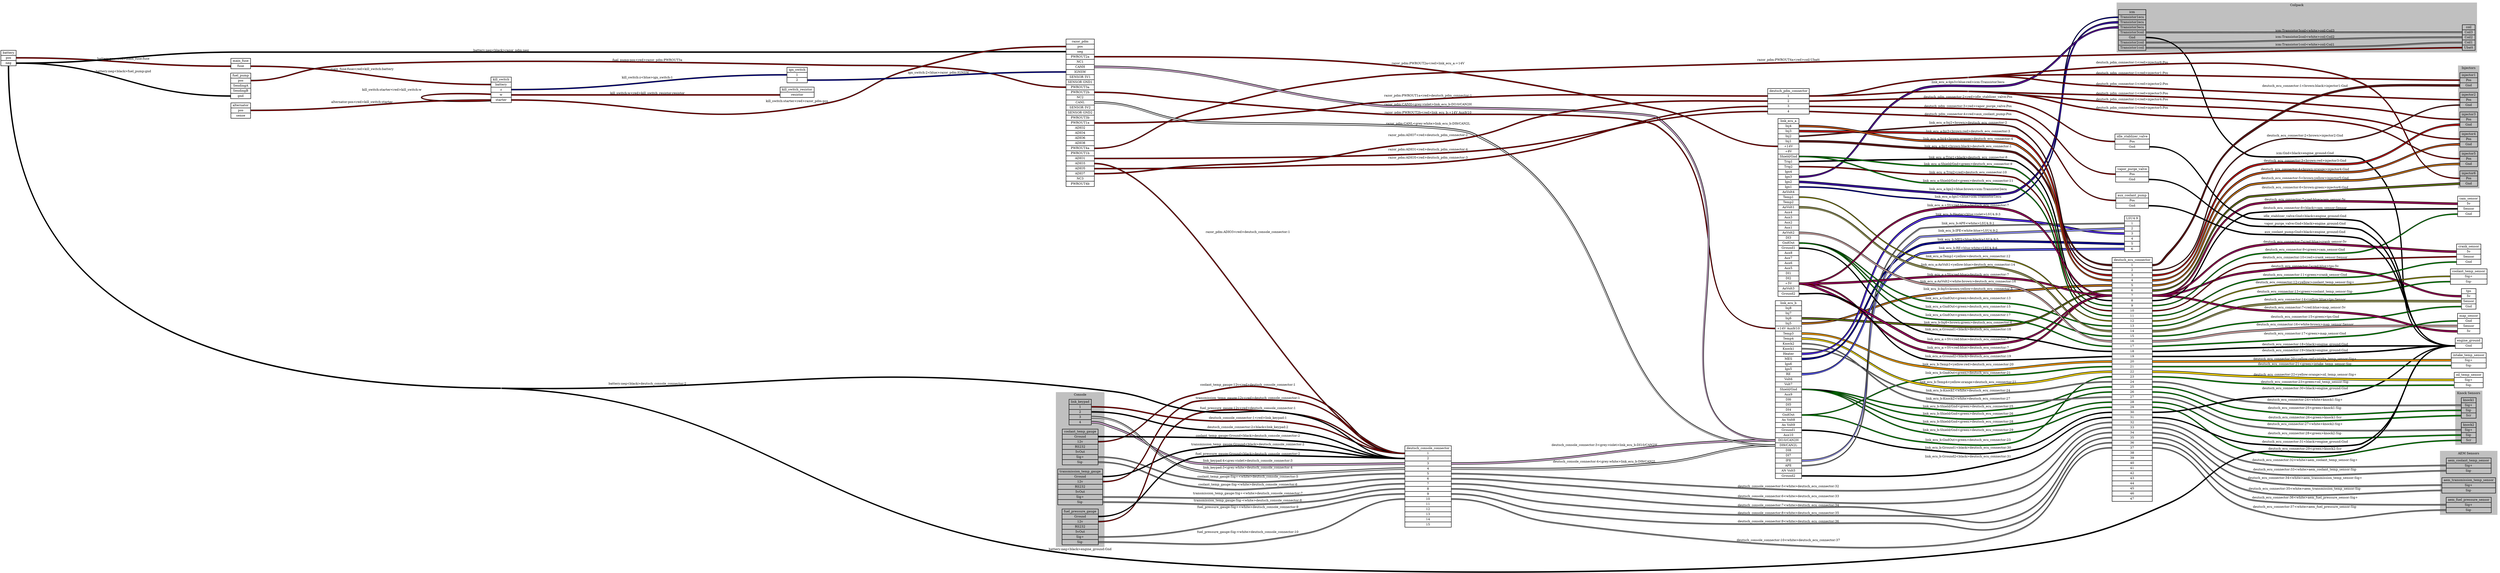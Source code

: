 graph "" {
	graph [bb="0,0,11306,2477.6",
		concentrate=true,
		rankdir=LR,
		ranksep=10
	];
	node [label="\N"];
	subgraph cluster_Injectors {
		graph [bb="11120,248.6,11216,797.6",
			color=grey,
			label=Injectors,
			lheight=0.21,
			lp="11168,786.1",
			lwidth=0.89,
			style=filled
		];
		injector1	[height=0.97222,
			label="injector1 | <Pos> Pos | <Gnd> Gnd ",
			pos="11168,731.6",
			rects="11128,743.1,11208,766.1 11128,720.1,11208,743.1 11128,697.1,11208,720.1",
			shape=record,
			style=bold,
			width=1.1111];
		injector2	[height=0.97222,
			label="injector2 | <Pos> Pos | <Gnd> Gnd ",
			pos="11168,643.6",
			rects="11128,655.1,11208,678.1 11128,632.1,11208,655.1 11128,609.1,11208,632.1",
			shape=record,
			style=bold,
			width=1.1111];
		injector3	[height=0.97222,
			label="injector3 | <Pos> Pos | <Gnd> Gnd ",
			pos="11168,467.6",
			rects="11128,479.1,11208,502.1 11128,456.1,11208,479.1 11128,433.1,11208,456.1",
			shape=record,
			style=bold,
			width=1.1111];
		injector4	[height=0.97222,
			label="injector4 | <Pos> Pos | <Gnd> Gnd ",
			pos="11168,379.6",
			rects="11128,391.1,11208,414.1 11128,368.1,11208,391.1 11128,345.1,11208,368.1",
			shape=record,
			style=bold,
			width=1.1111];
		injector5	[height=0.97222,
			label="injector5 | <Pos> Pos | <Gnd> Gnd ",
			pos="11168,291.6",
			rects="11128,303.1,11208,326.1 11128,280.1,11208,303.1 11128,257.1,11208,280.1",
			shape=record,
			style=bold,
			width=1.1111];
		injector6	[height=0.97222,
			label="injector6 | <Pos> Pos | <Gnd> Gnd ",
			pos="11168,555.6",
			rects="11128,567.1,11208,590.1 11128,544.1,11208,567.1 11128,521.1,11208,544.1",
			shape=record,
			style=bold,
			width=1.1111];
	}
	subgraph "cluster_Knock Sensors" {
		graph [bb="11108,1098.6,11230,1341.6",
			color=grey,
			label="Knock Sensors",
			lheight=0.21,
			lp="11169,1330.1",
			lwidth=1.47,
			style=filled
		];
		knock1	[height=1.2917,
			label="knock1 | <Sig+> Sig+ | <Sig-> Sig- | <Scr> Scr ",
			pos="11168,1263.6",
			rects="11135,1286.6,11202,1309.6 11135,1263.6,11202,1286.6 11135,1240.6,11202,1263.6 11135,1217.6,11202,1240.6",
			shape=record,
			style=bold,
			width=0.93056];
		knock2	[height=1.2917,
			label="knock2 | <Sig+> Sig+ | <Sig-> Sig- | <Scr> Scr ",
			pos="11168,1152.6",
			rects="11135,1175.6,11202,1198.6 11135,1152.6,11202,1175.6 11135,1129.6,11202,1152.6 11135,1106.6,11202,1129.6",
			shape=record,
			style=bold,
			width=0.93056];
	}
	subgraph cluster_Coilpack {
		graph [bb="9575.5,2204.6,11206,2427.6",
			color=grey,
			label=Coilpack,
			lheight=0.21,
			lp="10390,2416.1",
			lwidth=0.85,
			style=filled
		];
		icm	[height=2.5694,
			label="icm | <Transistor1ecu> Transistor1ecu | <Transistor2ecu> Transistor2ecu | <Transistor3ecu> Transistor3ecu | <Transistor3coil> Transistor3coil | <\
Gnd> Gnd | <Transistor2coil> Transistor2coil | <Transistor1coil> Transistor1coil ",
			pos="9645.5,2304.6",
			rects="9583.5,2373.6,9707.5,2396.6 9583.5,2350.6,9707.5,2373.6 9583.5,2327.6,9707.5,2350.6 9583.5,2304.6,9707.5,2327.6 9583.5,2281.6,9707.5,\
2304.6 9583.5,2258.6,9707.5,2281.6 9583.5,2235.6,9707.5,2258.6 9583.5,2212.6,9707.5,2235.6",
			shape=record,
			style=bold,
			width=1.7222];
		coil	[height=1.6111,
			label="coil | <Coil3> Coil3 | <Coil2> Coil2 | <Coil1> Coil1 | <Ubatt> Ubatt ",
			pos="11168,2276.6",
			rects="11140,2311.1,11198,2334.1 11140,2288.1,11198,2311.1 11140,2265.1,11198,2288.1 11140,2242.1,11198,2265.1 11140,2219.1,11198,2242.1",
			shape=record,
			style=bold,
			width=0.80556];
		icm:Transistor1coil -- coil:Coil1	[color="black:white:black",
			label="icm:Transistor1coil<white>coil:Coil1",
			labeltooltip="icm:Transistor1coil<white>coil:Coil1",
			lp="10428,2239.1",
			penwidth=2.5,
			pos="9708.5,2223.6 10143,2223.6 10252,2219.2 10687,2231.6 10888,2237.3 10938,2253.6 11138,2253.6"];
		icm:Transistor2coil -- coil:Coil2	[color="black:white:black",
			label="icm:Transistor2coil<white>coil:Coil2",
			labeltooltip="icm:Transistor2coil<white>coil:Coil2",
			lp="10428,2275.1",
			penwidth=2.5,
			pos="9708.5,2246.6 10026,2246.6 10821,2276.6 11138,2276.6"];
		icm:Transistor3coil -- coil:Coil3	[color="black:white:black",
			label="icm:Transistor3coil<white>coil:Coil3",
			labeltooltip="icm:Transistor3coil<white>coil:Coil3",
			lp="10428,2305.1",
			penwidth=2.5,
			pos="9708.5,2292.6 10344,2292.6 10503,2299.6 11138,2299.6"];
	}
	subgraph cluster_Console {
		graph [bb="4775,113.6,4994,808.6",
			color=grey,
			label=Console,
			lheight=0.21,
			lp="4884.5,797.1",
			lwidth=0.79,
			style=filled
		];
		link_keypad	[height=1.6111,
			label="link_keypad | <1> 1 | <2> 2 | <3> 3 | <4> 4 ",
			pos="4884.5,719.6",
			rects="4834,754.1,4935,777.1 4834,731.1,4935,754.1 4834,708.1,4935,731.1 4834,685.1,4935,708.1 4834,662.1,4935,685.1",
			shape=record,
			style=bold,
			width=1.4028];
		coolant_temp_gauge	[height=2.25,
			label="coolant_temp_gauge | <Ground> Ground | <12v> 12v | <RS232> RS232 | <5vOut> 5vOut | <Sig+> Sig+ | <Sig-> Sig- ",
			pos="4884.5,562.6",
			rects="4803.5,620.1,4965.5,643.1 4803.5,597.1,4965.5,620.1 4803.5,574.1,4965.5,597.1 4803.5,551.1,4965.5,574.1 4803.5,528.1,4965.5,551.1 \
4803.5,505.1,4965.5,528.1 4803.5,482.1,4965.5,505.1",
			shape=record,
			style=bold,
			width=2.25];
		transmission_temp_gauge	[height=2.25,
			label="transmission_temp_gauge | <Ground> Ground | <12v> 12v | <RS232> RS232 | <5vOut> 5vOut | <Sig+> Sig+ | <Sig-> Sig- ",
			pos="4884.5,382.6",
			rects="4783,440.1,4986,463.1 4783,417.1,4986,440.1 4783,394.1,4986,417.1 4783,371.1,4986,394.1 4783,348.1,4986,371.1 4783,325.1,4986,348.1 \
4783,302.1,4986,325.1",
			shape=record,
			style=bold,
			width=2.8194];
		fuel_pressure_gauge	[height=2.25,
			label="fuel_pressure_gauge | <Ground> Ground | <12v> 12v | <RS232> RS232 | <5vOut> 5vOut | <Sig+> Sig+ | <Sig-> Sig- ",
			pos="4884.5,202.6",
			rects="4802.5,260.1,4966.5,283.1 4802.5,237.1,4966.5,260.1 4802.5,214.1,4966.5,237.1 4802.5,191.1,4966.5,214.1 4802.5,168.1,4966.5,191.1 \
4802.5,145.1,4966.5,168.1 4802.5,122.1,4966.5,145.1",
			shape=record,
			style=bold,
			width=2.2778];
	}
	subgraph "cluster_AEM Sensors" {
		graph [bb="11039,805.6,11298,1090.6",
			color=grey,
			label="AEM Sensors",
			lheight=0.21,
			lp="11168,1079.1",
			lwidth=1.35,
			style=filled
		];
		aem_coolant_temp_sensor	[height=0.97222,
			label="aem_coolant_temp_sensor | <Sig+> Sig+ | <Sig-> Sig- ",
			pos="11168,1024.6",
			rects="11067,1036.1,11270,1059.1 11067,1013.1,11270,1036.1 11067,990.1,11270,1013.1",
			shape=record,
			style=bold,
			width=2.8194];
		aem_transmission_temp_sensor	[height=0.97222,
			label="aem_transmission_temp_sensor | <Sig+> Sig+ | <Sig-> Sig- ",
			pos="11168,936.6",
			rects="11047,948.1,11290,971.1 11047,925.1,11290,948.1 11047,902.1,11290,925.1",
			shape=record,
			style=bold,
			width=3.375];
		aem_fuel_pressure_sensor	[height=0.97222,
			label="aem_fuel_pressure_sensor | <Sig+> Sig+ | <Sig-> Sig- ",
			pos="11168,848.6",
			rects="11066,860.1,11270,883.1 11066,837.1,11270,860.1 11066,814.1,11270,837.1",
			shape=record,
			style=bold,
			width=2.8333];
	}
	engine_ground	[height=0.65278,
		label="engine_ground | <Gnd> Gnd ",
		pos="11168,214.6",
		rects="11108,214.6,11230,237.6 11108,191.6,11230,214.6",
		shape=record,
		style=bold,
		width=1.6944];
	icm:Gnd -- engine_ground:Gnd	[color="black:black:black",
		label="icm:Gnd<black>engine_ground:Gnd",
		labeltooltip="icm:Gnd<black>engine_ground:Gnd",
		lp="10428,2034.1",
		penwidth=2.5,
		pos="9708.5,2269.6 9939.9,2269.6 9945.4,2086.3 10169,2026.6 10225,2011.7 10643,2044.9 10687,2007.6 11314,1473.8 10283,202.6 11106,202.6"];
	deutsch_console_connector	[height=5.125,
		label="deutsch_console_connector | <1> 1 | <2> 2 | <3> 3 | <4> 4 | <5> 5 | <6> 6 | <7> 7 | <8> 8 | <9> 9 | <10> 10 | <11> 11 | <12> 12 | <\
13> 13 | <14> 14 | <15> 15 ",
		pos="6459,522.6",
		rects="6354,683.6,6564,706.6 6354,660.6,6564,683.6 6354,637.6,6564,660.6 6354,614.6,6564,637.6 6354,591.6,6564,614.6 6354,568.6,6564,591.6 \
6354,545.6,6564,568.6 6354,522.6,6564,545.6 6354,499.6,6564,522.6 6354,476.6,6564,499.6 6354,453.6,6564,476.6 6354,430.6,6564,453.6 \
6354,407.6,6564,430.6 6354,384.6,6564,407.6 6354,361.6,6564,384.6 6354,338.6,6564,361.6",
		shape=record,
		style=bold,
		width=2.9167];
	link_keypad:4 -- deutsch_console_connector:3	[color="black:grey:violet:grey:black",
		label="link_keypad:4<grey:violet>deutsch_console_connector:3",
		labeltooltip="link_keypad:4<grey:violet>deutsch_console_connector:3",
		lp="5643.5,625.1",
		penwidth=2.5,
		pos="4936.5,673.6 5138.3,673.6 5185.6,630.07 5387,617.6 5815.5,591.07 5923.6,626.6 6353,626.6"];
	link_keypad:3 -- deutsch_console_connector:4	[color="black:grey:white:grey:black",
		label="link_keypad:3<grey:white>deutsch_console_connector:4",
		labeltooltip="link_keypad:3<grey:white>deutsch_console_connector:4",
		lp="5643.5,700.1",
		penwidth=2.5,
		pos="4936.5,696.6 5150.7,696.6 5686.7,693.67 5900,674.6 6103,656.46 6149.2,603.6 6353,603.6"];
	coolant_temp_gauge:"12v" -- deutsch_console_connector:1	[color="black:red:black",
		label="coolant_temp_gauge:12v<red>deutsch_console_connector:1",
		labeltooltip="coolant_temp_gauge:12v<red>deutsch_console_connector:1",
		lp="5643.5,666.1",
		penwidth=2.5,
		pos="4966.5,585.6 5154.8,585.6 5199.3,621.75 5387,636.6 5494.1,645.07 6245.6,672.6 6353,672.6"];
	coolant_temp_gauge:Ground -- deutsch_console_connector:2	[color="black:black:black",
		label="coolant_temp_gauge:Ground<black>deutsch_console_connector:2",
		labeltooltip="coolant_temp_gauge:Ground<black>deutsch_console_connector:2",
		lp="5643.5,553.1",
		penwidth=2.5,
		pos="4966.5,608.6 5155.5,608.6 5198.5,559.64 5387,545.6 5614.4,528.66 5673.4,519.93 5900,545.6 6105.3,568.86 6146.4,649.6 6353,649.6"];
	coolant_temp_gauge:"Sig+" -- deutsch_console_connector:5	[color="black:white:black",
		label="coolant_temp_gauge:Sig+<white>deutsch_console_connector:5",
		labeltooltip="coolant_temp_gauge:Sig+<white>deutsch_console_connector:5",
		lp="5643.5,517.1",
		penwidth=2.5,
		pos="4966.5,516.6 5381.4,516.6 5486.4,477.38 5900,509.6 6103.2,525.43 6149.2,580.6 6353,580.6"];
	coolant_temp_gauge:"Sig-" -- deutsch_console_connector:6	[color="black:white:black",
		label="coolant_temp_gauge:Sig-<white>deutsch_console_connector:6",
		labeltooltip="coolant_temp_gauge:Sig-<white>deutsch_console_connector:6",
		lp="5643.5,485.1",
		penwidth=2.5,
		pos="4966.5,493.6 5381.4,493.6 5486.6,441.38 5900,477.6 6103.7,495.45 6148.6,557.6 6353,557.6"];
	transmission_temp_gauge:"12v" -- deutsch_console_connector:1	[color="black:red:black",
		label="transmission_temp_gauge:12v<red>deutsch_console_connector:1",
		labeltooltip="transmission_temp_gauge:12v<red>deutsch_console_connector:1",
		lp="5643.5,591.1",
		penwidth=2.5,
		pos="4987.5,405.6 5178,405.6 5200.6,521.37 5387,560.6 5610.3,607.61 5673.4,556.41 5900,583.6 6103.7,608.04 6147.8,672.6 6353,672.6"];
	transmission_temp_gauge:Ground -- deutsch_console_connector:2	[color="black:black:black",
		label="transmission_temp_gauge:Ground<black>deutsch_console_connector:2",
		labeltooltip="transmission_temp_gauge:Ground<black>deutsch_console_connector:2",
		lp="5643.5,453.1",
		penwidth=2.5,
		pos="4987.5,428.6 5190.3,428.6 5702.1,401.17 5900,445.6 6115.4,493.98 6132.2,649.6 6353,649.6"];
	transmission_temp_gauge:"Sig+" -- deutsch_console_connector:7	[color="black:white:black",
		label="transmission_temp_gauge:Sig+<white>deutsch_console_connector:7",
		labeltooltip="transmission_temp_gauge:Sig+<white>deutsch_console_connector:7",
		lp="5643.5,408.1",
		penwidth=2.5,
		pos="4987.5,336.6 5165.6,336.6 5209.4,354.05 5387,366.6 5614.9,382.71 5675.1,360.39 5900,400.6 6106.7,437.55 6143,534.6 6353,534.6"];
	transmission_temp_gauge:"Sig-" -- deutsch_console_connector:8	[color="black:white:black",
		label="transmission_temp_gauge:Sig-<white>deutsch_console_connector:8",
		labeltooltip="transmission_temp_gauge:Sig-<white>deutsch_console_connector:8",
		lp="5643.5,355.1",
		penwidth=2.5,
		pos="4987.5,313.6 5089,313.6 5800.4,328.31 5900,347.6 6110.1,388.29 6139,510.6 6353,510.6"];
	fuel_pressure_gauge:"12v" -- deutsch_console_connector:1	[color="black:red:black",
		label="fuel_pressure_gauge:12v<red>deutsch_console_connector:1",
		labeltooltip="fuel_pressure_gauge:12v<red>deutsch_console_connector:1",
		lp="5643.5,311.1",
		penwidth=2.5,
		pos="4967.5,225.6 5155,225.6 5200.2,253.62 5387,269.6 5500.8,279.34 5793.7,261.77 5900,303.6 6141.6,398.68 6093.3,672.6 6353,672.6"];
	fuel_pressure_gauge:Ground -- deutsch_console_connector:2	[color="black:black:black",
		label="fuel_pressure_gauge:Ground<black>deutsch_console_connector:2",
		labeltooltip="fuel_pressure_gauge:Ground<black>deutsch_console_connector:2",
		lp="5643.5,258.1",
		penwidth=2.5,
		pos="4967.5,248.6 5071.1,248.6 5803.1,213.9 5900,250.6 6150.9,345.65 6084.7,649.6 6353,649.6"];
	fuel_pressure_gauge:"Sig+" -- deutsch_console_connector:9	[color="black:white:black",
		label="fuel_pressure_gauge:Sig+<white>deutsch_console_connector:9",
		labeltooltip="fuel_pressure_gauge:Sig+<white>deutsch_console_connector:9",
		lp="5643.5,223.1",
		penwidth=2.5,
		pos="4967.5,156.6 5071.3,156.6 5800.9,184.73 5900,215.6 6124.2,285.44 6118.2,487.6 6353,487.6"];
	fuel_pressure_gauge:"Sig-" -- deutsch_console_connector:10	[color="black:white:black",
		label="fuel_pressure_gauge:Sig-<white>deutsch_console_connector:10",
		labeltooltip="fuel_pressure_gauge:Sig-<white>deutsch_console_connector:10",
		lp="5643.5,162.1",
		penwidth=2.5,
		pos="4967.5,133.6 5174.8,133.6 5702.7,91.109 5900,154.6 6132.2,229.33 6109,464.6 6353,464.6"];
	deutsch_console_connector:1 -- link_keypad:1	[color="black:red:black",
		label="deutsch_console_connector:1<red>link_keypad:1",
		labeltooltip="deutsch_console_connector:1<red>link_keypad:1",
		lp="5643.5,775.1",
		penwidth=2.5,
		pos="6353,672.6 6148.5,672.6 6103.7,735.53 5900,753.6 5473.4,791.44 5364.8,742.6 4936.5,742.6"];
	deutsch_console_connector:2 -- link_keypad:2	[color="black:black:black",
		label="deutsch_console_connector:2<black>link_keypad:2",
		labeltooltip="deutsch_console_connector:2<black>link_keypad:2",
		lp="5643.5,735.1",
		penwidth=2.5,
		pos="6353,649.6 6149.8,649.6 6102.7,696.95 5900,711.6 5472.9,742.48 5364.7,719.6 4936.5,719.6"];
	link_ecu_b	[height=11.194,
		label="link_ecu_b | <Inj8> Inj8 | <Inj7> Inj7 | <Inj6> Inj6 | <Inj5> Inj5 | <+14V Aux9/10> +14V Aux9/10 | <Temp3> Temp3 | <Temp4> Temp4 | <\
Knock2> Knock2 | <Knock1> Knock1 | <Heater> Heater | <MES> MES | <Ign6> Ign6 | <Ign5> Ign5 | <RE> RE | <Volt6> Volt6 | <Volt7> Volt7 | <\
Shield/Gnd> Shield/Gnd | <Aux9> Aux9 | <DI6> DI6 | <DI5> DI5 | <DI4> DI4 | <GndOut> GndOut | <An Volt8> An Volt8 | <An Volt9> An \
Volt9 | <Ground1> Ground1 | <Aux10> Aux10 | <DI10/CAN2H> DI10/CAN2H | <DI9/CAN2L> DI9/CAN2L | <DI8> DI8 | <DI7> DI7 | <IPE> IPE | <\
APE> APE | <AN Volt5> AN Volt5 | <Ground2> Ground2 ",
		pos="8090,1161.6",
		rects="8030.5,1541.1,8149.5,1564.1 8030.5,1518.1,8149.5,1541.1 8030.5,1495.1,8149.5,1518.1 8030.5,1472.1,8149.5,1495.1 8030.5,1449.1,8149.5,\
1472.1 8030.5,1426.1,8149.5,1449.1 8030.5,1403.1,8149.5,1426.1 8030.5,1380.1,8149.5,1403.1 8030.5,1357.1,8149.5,1380.1 8030.5,1334.1,\
8149.5,1357.1 8030.5,1311.1,8149.5,1334.1 8030.5,1288.1,8149.5,1311.1 8030.5,1265.1,8149.5,1288.1 8030.5,1242.1,8149.5,1265.1 8030.5,\
1219.1,8149.5,1242.1 8030.5,1196.1,8149.5,1219.1 8030.5,1173.1,8149.5,1196.1 8030.5,1150.1,8149.5,1173.1 8030.5,1127.1,8149.5,1150.1 \
8030.5,1104.1,8149.5,1127.1 8030.5,1081.1,8149.5,1104.1 8030.5,1058.1,8149.5,1081.1 8030.5,1035.1,8149.5,1058.1 8030.5,1012.1,8149.5,\
1035.1 8030.5,989.1,8149.5,1012.1 8030.5,966.1,8149.5,989.1 8030.5,943.1,8149.5,966.1 8030.5,920.1,8149.5,943.1 8030.5,897.1,8149.5,\
920.1 8030.5,874.1,8149.5,897.1 8030.5,851.1,8149.5,874.1 8030.5,828.1,8149.5,851.1 8030.5,805.1,8149.5,828.1 8030.5,782.1,8149.5,\
805.1 8030.5,759.1,8149.5,782.1",
		shape=record,
		style=bold,
		width=1.6528];
	deutsch_console_connector:3 -- link_ecu_b:"DI10/CAN2H"	[color="black:grey:violet:grey:black",
		label="deutsch_console_connector:3<grey:violet>link_ecu_b:DI10/CAN2H",
		labeltooltip="deutsch_console_connector:3<grey:violet>link_ecu_b:DI10/CAN2H",
		lp="7257,980.1",
		penwidth=2.5,
		pos="6565,626.6 6802.4,626.6 6790.5,841.7 7018,909.6 7448.7,1038.2 7579.6,931.6 8029,931.6"];
	deutsch_console_connector:4 -- link_ecu_b:"DI9/CAN2L"	[color="black:grey:white:grey:black",
		label="deutsch_console_connector:4<grey:white>link_ecu_b:DI9/CAN2L",
		labeltooltip="deutsch_console_connector:4<grey:white>link_ecu_b:DI9/CAN2L",
		lp="7257,862.1",
		penwidth=2.5,
		pos="6565,603.6 6775.2,603.6 6813.3,691.96 7018,739.6 7461.7,842.86 7573.4,908.6 8029,908.6"];
	deutsch_ecu_connector	[height=15.347,
		label="deutsch_ecu_connector | <1> 1 | <2> 2 | <3> 3 | <4> 4 | <5> 5 | <6> 6 | <7> 7 | <8> 8 | <9> 9 | <10> 10 | <11> 11 | <12> 12 | <13> \
13 | <14> 14 | <15> 15 | <16> 16 | <17> 17 | <18> 18 | <19> 19 | <20> 20 | <21> 21 | <22> 22 | <23> 23 | <24> 24 | <25> 25 | <26> \
26 | <27> 27 | <28> 28 | <29> 29 | <30> 30 | <31> 31 | <32> 32 | <33> 33 | <34> 34 | <35> 35 | <36> 36 | <37> 37 | <38> 38 | <39> \
39 | <40> 40 | <41> 41 | <42> 42 | <43> 43 | <44> 44 | <45> 45 | <46> 46 | <47> 47 ",
		pos="9645.5,1363.6",
		rects="9554.5,1892.6,9736.5,1915.6 9554.5,1869.6,9736.5,1892.6 9554.5,1846.6,9736.5,1869.6 9554.5,1823.6,9736.5,1846.6 9554.5,1800.6,9736.5,\
1823.6 9554.5,1777.6,9736.5,1800.6 9554.5,1754.6,9736.5,1777.6 9554.5,1731.6,9736.5,1754.6 9554.5,1708.6,9736.5,1731.6 9554.5,1685.6,\
9736.5,1708.6 9554.5,1662.6,9736.5,1685.6 9554.5,1639.6,9736.5,1662.6 9554.5,1616.6,9736.5,1639.6 9554.5,1593.6,9736.5,1616.6 9554.5,\
1570.6,9736.5,1593.6 9554.5,1547.6,9736.5,1570.6 9554.5,1524.6,9736.5,1547.6 9554.5,1501.6,9736.5,1524.6 9554.5,1478.6,9736.5,1501.6 \
9554.5,1455.6,9736.5,1478.6 9554.5,1432.6,9736.5,1455.6 9554.5,1409.6,9736.5,1432.6 9554.5,1386.6,9736.5,1409.6 9554.5,1363.6,9736.5,\
1386.6 9554.5,1340.6,9736.5,1363.6 9554.5,1317.6,9736.5,1340.6 9554.5,1294.6,9736.5,1317.6 9554.5,1271.6,9736.5,1294.6 9554.5,1248.6,\
9736.5,1271.6 9554.5,1225.6,9736.5,1248.6 9554.5,1202.6,9736.5,1225.6 9554.5,1179.6,9736.5,1202.6 9554.5,1156.6,9736.5,1179.6 9554.5,\
1133.6,9736.5,1156.6 9554.5,1110.6,9736.5,1133.6 9554.5,1087.6,9736.5,1110.6 9554.5,1064.6,9736.5,1087.6 9554.5,1041.6,9736.5,1064.6 \
9554.5,1018.6,9736.5,1041.6 9554.5,995.6,9736.5,1018.6 9554.5,972.6,9736.5,995.6 9554.5,949.6,9736.5,972.6 9554.5,926.6,9736.5,949.6 \
9554.5,903.6,9736.5,926.6 9554.5,880.6,9736.5,903.6 9554.5,857.6,9736.5,880.6 9554.5,834.6,9736.5,857.6 9554.5,811.6,9736.5,834.6",
		shape=record,
		style=bold,
		width=2.5278];
	deutsch_console_connector:5 -- deutsch_ecu_connector:32	[color="black:white:black",
		label="deutsch_console_connector:5<white>deutsch_ecu_connector:32",
		labeltooltip="deutsch_console_connector:5<white>deutsch_ecu_connector:32",
		lp="8090,702.1",
		penwidth=2.5,
		pos="6565,580.6 6772,580.6 6812.8,661.65 7018,688.6 7249.9,719.05 8906.7,654.38 9122,745.6 9369,850.23 9285.3,1167.6 9553.5,1167.6"];
	deutsch_console_connector:6 -- deutsch_ecu_connector:33	[color="black:white:black",
		label="deutsch_console_connector:6<white>deutsch_ecu_connector:33",
		labeltooltip="deutsch_console_connector:6<white>deutsch_ecu_connector:33",
		lp="8090,665.1",
		penwidth=2.5,
		pos="6565,557.6 6769.4,557.6 6814.6,616.9 7018,637.6 7134.3,649.44 9015,649.34 9122,696.6 9374.9,808.34 9277.1,1144.6 9553.5,1144.6"];
	deutsch_console_connector:7 -- deutsch_ecu_connector:34	[color="black:white:black",
		label="deutsch_console_connector:7<white>deutsch_ecu_connector:34",
		labeltooltip="deutsch_console_connector:7<white>deutsch_ecu_connector:34",
		lp="8090,605.1",
		penwidth=2.5,
		pos="6565,534.6 6767.7,534.6 6815.9,571.54 7018,586.6 7251.3,603.98 8909.1,565.6 9122,662.6 9376.8,778.7 9273.5,1121.6 9553.5,1121.6"];
	deutsch_console_connector:8 -- deutsch_ecu_connector:35	[color="black:white:black",
		label="deutsch_console_connector:8<white>deutsch_ecu_connector:35",
		labeltooltip="deutsch_console_connector:8<white>deutsch_ecu_connector:35",
		lp="8090,566.1",
		penwidth=2.5,
		pos="6565,510.6 6766.6,510.6 6816.5,527.11 7018,535.6 7134.8,540.52 9016.5,555.16 9122,605.6 9384.7,731.19 9262.3,1098.6 9553.5,1098.6"];
	deutsch_console_connector:9 -- deutsch_ecu_connector:36	[color="black:white:black",
		label="deutsch_console_connector:9<white>deutsch_ecu_connector:36",
		labeltooltip="deutsch_console_connector:9<white>deutsch_ecu_connector:36",
		lp="8090,522.1",
		penwidth=2.5,
		pos="6565,487.6 6707.1,487.6 8994.5,503.89 9122,566.6 9388.1,697.46 9256.9,1075.6 9553.5,1075.6"];
	deutsch_console_connector:10 -- deutsch_ecu_connector:37	[color="black:white:black",
		label="deutsch_console_connector:10<white>deutsch_ecu_connector:37",
		labeltooltip="deutsch_console_connector:10<white>deutsch_ecu_connector:37",
		lp="8090,456.1",
		penwidth=2.5,
		pos="6565,464.6 6849.2,464.6 8868.3,395.48 9122,523.6 9392.8,660.39 9250.1,1052.6 9553.5,1052.6"];
	battery	[height=0.97222,
		label="battery | <pos> pos | <neg> neg ",
		pos="34.5,1395.6",
		rects="0,1407.1,69,1430.1 0,1384.1,69,1407.1 0,1361.1,69,1384.1",
		shape=record,
		style=bold,
		width=0.95833];
	battery:neg -- engine_ground:Gnd	[color="black:black:black",
		label="battery:neg<black>engine_ground:Gnd",
		labeltooltip="battery:neg<black>engine_ground:Gnd",
		lp="4884.5,102.1",
		penwidth=2.5,
		pos="69,1372.6 194.61,1372.6 2137.9,837.89 2263,826.6;2265,826.6 3387.6,586.47 3606.6,264.11 4742,94.601 5855.7,-71.675 8683.2,28.53 \
9809,51.601 10199,59.603 10301,27.589 10687,87.601 10878,117.31 10913,202.6 11106,202.6"];
	battery:neg -- deutsch_console_connector:2	[color="black:black:black",
		label="battery:neg<black>deutsch_console_connector:2",
		labeltooltip="battery:neg<black>deutsch_console_connector:2",
		lp="2926,804.1",
		penwidth=2.5,
		pos="2265,826.6 3488.7,729.7 3800.9,873.48 5027,812.6 5187.5,804.63 5226.8,791.16 5387,778.6 5614.7,760.75 5673.7,777.71 5900,746.6 6103.9,\
718.57 6147.1,649.67 6352.7,649.6"];
	main_fuse	[height=0.65278,
		label="main_fuse | <fuse> fuse ",
		pos="1085.5,1557.6",
		rects="1041,1557.6,1130,1580.6 1041,1534.6,1130,1557.6",
		shape=record,
		style=bold,
		width=1.2361];
	battery:pos -- main_fuse:fuse	[color="black:red:black",
		label="battery:pos<red>main_fuse:fuse",
		labeltooltip="battery:pos<red>main_fuse:fuse",
		lp="554.5,1508.1",
		penwidth=2.5,
		pos="69,1395.6 505.67,1395.6 603.33,1545.6 1040,1545.6"];
	razor_pdm	[height=9.2778,
		label="razor_pdm | <pos> pos | <neg> neg | <PWROUT2a> PWROUT2a | <NC1> NC1 | <CANH> CANH | <IGNSW> IGNSW | <SENSOR 5V1> SENSOR 5V1 | <SENSOR \
GND1> SENSOR GND1 | <PWROUT3a> PWROUT3a | <PWROUT2b> PWROUT2b | <NC2> NC2 | <CANL> CANL | <SENSOR 5V2> SENSOR 5V2 | <SENSOR GND2> \
SENSOR GND2 | <PWROUT3b> PWROUT3b | <PWROUT1a> PWROUT1a | <ADIO2> ADIO2 | <ADIO4> ADIO4 | <ADIO6> ADIO6 | <ADIO8> ADIO8 | <PWROUT4a> \
PWROUT4a | <PWROUT1b> PWROUT1b | <ADIO1> ADIO1 | <ADIO3> ADIO3 | <ADIO5> ADIO5 | <ADIO7> ADIO7 | <NC3> NC3 | <PWROUT4b> PWROUT4b ",
		pos="4884.5,1227.6",
		rects="4820.5,1538.1,4948.5,1561.1 4820.5,1515.1,4948.5,1538.1 4820.5,1492.1,4948.5,1515.1 4820.5,1469.1,4948.5,1492.1 4820.5,1446.1,4948.5,\
1469.1 4820.5,1423.1,4948.5,1446.1 4820.5,1400.1,4948.5,1423.1 4820.5,1377.1,4948.5,1400.1 4820.5,1354.1,4948.5,1377.1 4820.5,1331.1,\
4948.5,1354.1 4820.5,1308.1,4948.5,1331.1 4820.5,1285.1,4948.5,1308.1 4820.5,1262.1,4948.5,1285.1 4820.5,1239.1,4948.5,1262.1 4820.5,\
1216.1,4948.5,1239.1 4820.5,1193.1,4948.5,1216.1 4820.5,1170.1,4948.5,1193.1 4820.5,1147.1,4948.5,1170.1 4820.5,1124.1,4948.5,1147.1 \
4820.5,1101.1,4948.5,1124.1 4820.5,1078.1,4948.5,1101.1 4820.5,1055.1,4948.5,1078.1 4820.5,1032.1,4948.5,1055.1 4820.5,1009.1,4948.5,\
1032.1 4820.5,986.1,4948.5,1009.1 4820.5,963.1,4948.5,986.1 4820.5,940.1,4948.5,963.1 4820.5,917.1,4948.5,940.1 4820.5,894.1,4948.5,\
917.1",
		shape=record,
		style=bold,
		width=1.7778];
	battery:neg -- razor_pdm:neg	[color="black:black:black",
		label="battery:neg<black>razor_pdm:neg",
		labeltooltip="battery:neg<black>razor_pdm:neg",
		lp="2264,1413.1",
		penwidth=2.5,
		pos="69,1372.6 520.57,1372.6 632.93,1405.6 1084.5,1405.6 1084.5,1405.6 1084.5,1405.6 3604.5,1405.6 3950.8,1405.6 4037,1426.8 4382,1456.6 \
4576.8,1473.4 4623.9,1503.6 4819.5,1503.6"];
	fuel_pump	[height=1.6111,
		label="fuel_pump | <pos> pos | <SendingA> SendingA | <SendingB> SendingB | <gnd> gnd ",
		pos="1085.5,1319.6",
		rects="1040,1354.1,1131,1377.1 1040,1331.1,1131,1354.1 1040,1308.1,1131,1331.1 1040,1285.1,1131,1308.1 1040,1262.1,1131,1285.1",
		shape=record,
		style=bold,
		width=1.2639];
	battery:neg -- fuel_pump:gnd	[color="black:black:black",
		label="battery:neg<black>fuel_pump:gnd",
		labeltooltip="battery:neg<black>fuel_pump:gnd",
		lp="554.5,1350.1",
		penwidth=2.5,
		pos="69,1372.6 502.79,1372.6 606.21,1273.6 1040,1273.6"];
	kill_switch	[height=1.6111,
		label="kill_switch | <battery> battery | <z> z | <w> w | <starter> starter ",
		pos="2264,1525.6",
		rects="2218,1560.1,2310,1583.1 2218,1537.1,2310,1560.1 2218,1514.1,2310,1537.1 2218,1491.1,2310,1514.1 2218,1468.1,2310,1491.1",
		shape=record,
		style=bold,
		width=1.2778];
	main_fuse:fuse -- kill_switch:battery	[color="black:red:black",
		label="main_fuse:fuse<red>kill_switch:battery",
		labeltooltip="main_fuse:fuse<red>kill_switch:battery",
		lp="1634.5,1554.1",
		penwidth=2.5,
		pos="1131,1545.6 1613.7,1545.6 1734.3,1548.6 2217,1548.6"];
	razor_pdm:PWROUT4a -- coil:Ubatt	[color="black:red:black",
		label="razor_pdm:PWROUT4a<red>coil:Ubatt",
		labeltooltip="razor_pdm:PWROUT4a<red>coil:Ubatt",
		lp="8090,2470.1",
		penwidth=2.5,
		pos="4949.5,1066.6 5710.8,1066.6 5966.2,872.67 6658,1190.6 7344.8,1506.2 7160,2102.8 7856,2397.6 8194.9,2541.1 8316,2405.4 8684,2407.6 \
9575.1,2413 9805.2,2445.5 10687,2316.6 10889,2287 10934,2230.6 11138,2230.6"];
	razor_pdm:ADIO3 -- deutsch_console_connector:1	[color="black:red:black",
		label="razor_pdm:ADIO3<red>deutsch_console_connector:1",
		labeltooltip="razor_pdm:ADIO3<red>deutsch_console_connector:1",
		lp="5643.5,844.1",
		penwidth=2.5,
		pos="4949.5,997.6 5156.7,997.6 5185,882.8 5387,836.6 5610.3,785.52 5674.3,825.77 5900,786.6 6104.6,751.1 6145.4,672.6 6353,672.6"];
	link_ecu_a	[height=11.194,
		label="link_ecu_a | <Inj4> Inj4 | <Inj3> Inj3 | <Inj2> Inj2 | <Inj1> Inj1 | <+14V> +14V | <+8V> +8V | <Shield/Gnd> Shield/Gnd | <Trig1> \
Trig1 | <Trig2> Trig2 | <Ign4> Ign4 | <Ign3> Ign3 | <Ign2> Ign2 | <Ign1> Ign1 | <AnVolt4> AnVolt4 | <Temp1> Temp1 | <Temp2> Temp2 | <\
AnVolt1> AnVolt1 | <Aux4> Aux4 | <Aux3> Aux3 | <Aux2> Aux2 | <Aux1> Aux1 | <AnVolt2> AnVolt2 | <DI3> DI3 | <GndOut> GndOut | <Ground1> \
Ground1 | <Aux8> Aux8 | <Aux7> Aux7 | <Aux6> Aux6 | <Aux5> Aux5 | <DI1> DI1 | <DI2> DI2 | <+5V> +5V | <AnVolt3> AnVolt3 | <Ground2> \
Ground2 ",
		pos="8090,1985.6",
		rects="8042.5,2365.1,8137.5,2388.1 8042.5,2342.1,8137.5,2365.1 8042.5,2319.1,8137.5,2342.1 8042.5,2296.1,8137.5,2319.1 8042.5,2273.1,8137.5,\
2296.1 8042.5,2250.1,8137.5,2273.1 8042.5,2227.1,8137.5,2250.1 8042.5,2204.1,8137.5,2227.1 8042.5,2181.1,8137.5,2204.1 8042.5,2158.1,\
8137.5,2181.1 8042.5,2135.1,8137.5,2158.1 8042.5,2112.1,8137.5,2135.1 8042.5,2089.1,8137.5,2112.1 8042.5,2066.1,8137.5,2089.1 8042.5,\
2043.1,8137.5,2066.1 8042.5,2020.1,8137.5,2043.1 8042.5,1997.1,8137.5,2020.1 8042.5,1974.1,8137.5,1997.1 8042.5,1951.1,8137.5,1974.1 \
8042.5,1928.1,8137.5,1951.1 8042.5,1905.1,8137.5,1928.1 8042.5,1882.1,8137.5,1905.1 8042.5,1859.1,8137.5,1882.1 8042.5,1836.1,8137.5,\
1859.1 8042.5,1813.1,8137.5,1836.1 8042.5,1790.1,8137.5,1813.1 8042.5,1767.1,8137.5,1790.1 8042.5,1744.1,8137.5,1767.1 8042.5,1721.1,\
8137.5,1744.1 8042.5,1698.1,8137.5,1721.1 8042.5,1675.1,8137.5,1698.1 8042.5,1652.1,8137.5,1675.1 8042.5,1629.1,8137.5,1652.1 8042.5,\
1606.1,8137.5,1629.1 8042.5,1583.1,8137.5,1606.1",
		shape=record,
		style=bold,
		width=1.3194];
	razor_pdm:PWROUT2a -- link_ecu_a:"+14V"	[color="black:red:black",
		label="razor_pdm:PWROUT2a<red>link_ecu_a:+14V",
		labeltooltip="razor_pdm:PWROUT2a<red>link_ecu_a:+14V",
		lp="6459,1943.1",
		penwidth=2.5,
		pos="4949.5,1480.6 6366.7,1480.6 6623.8,2261.6 8041,2261.6"];
	razor_pdm:PWROUT2b -- link_ecu_b:"+14V Aux9/10"	[color="black:red:black",
		label="razor_pdm:PWROUT2b<red>link_ecu_b:+14V Aux9/10",
		labeltooltip="razor_pdm:PWROUT2b<red>link_ecu_b:+14V Aux9/10",
		lp="6459,1376.1",
		penwidth=2.5,
		pos="4949.5,1319.6 6082,1319.6 6364.5,1363.6 7496,1411.6 7733,1421.7 7791.8,1437.6 8029,1437.6"];
	razor_pdm:CANH -- link_ecu_b:"DI10/CAN2H"	[color="black:grey:violet:grey:black",
		label="razor_pdm:CANH<grey:violet>link_ecu_b:DI10/CAN2H",
		labeltooltip="razor_pdm:CANH<grey:violet>link_ecu_b:DI10/CAN2H",
		lp="6459,1449.1",
		penwidth=2.5,
		pos="4949.5,1434.6 5091,1434.6 7364.2,1462.9 7496,1411.6 7793.1,1296 7710.2,931.6 8029,931.6"];
	razor_pdm:CANL -- link_ecu_b:"DI9/CAN2L"	[color="black:grey:white:grey:black",
		label="razor_pdm:CANL<grey:white>link_ecu_b:DI9/CAN2L",
		labeltooltip="razor_pdm:CANL<grey:white>link_ecu_b:DI9/CAN2L",
		lp="6459,1325.1",
		penwidth=2.5,
		pos="4949.5,1273.6 5515.4,1273.6 6952.6,1394.7 7496,1236.6 7763.1,1158.9 7750.8,908.6 8029,908.6"];
	deutsch_pdm_connector	[height=1.6111,
		label="deutsch_pdm_connector | <1> 1 | <2> 2 | <3> 3 | <4> 4 ",
		pos="8090,376.6",
		rects="7996,411.1,8184,434.1 7996,388.1,8184,411.1 7996,365.1,8184,388.1 7996,342.1,8184,365.1 7996,319.1,8184,342.1",
		shape=record,
		style=bold,
		width=2.6111];
	razor_pdm:PWROUT1a -- deutsch_pdm_connector:1	[color="black:red:black",
		label="razor_pdm:PWROUT1a<red>deutsch_pdm_connector:1",
		labeltooltip="razor_pdm:PWROUT1a<red>deutsch_pdm_connector:1",
		lp="6459,1192.1",
		penwidth=2.5,
		pos="4949.5,1181.6 5517.2,1181.6 7005.9,1262.2 7496,975.6 7788.4,804.62 7656.3,399.6 7995,399.6"];
	razor_pdm:ADIO7 -- deutsch_pdm_connector:2	[color="black:red:black",
		label="razor_pdm:ADIO7<red>deutsch_pdm_connector:2",
		labeltooltip="razor_pdm:ADIO7<red>deutsch_pdm_connector:2",
		lp="6459,970.1",
		penwidth=2.5,
		pos="4949.5,951.6 5020.2,951.6 7433.2,980.08 7496,947.6 7795.4,792.87 7658,376.6 7995,376.6"];
	razor_pdm:ADIO5 -- deutsch_pdm_connector:3	[color="black:red:black",
		label="razor_pdm:ADIO5<red>deutsch_pdm_connector:3",
		labeltooltip="razor_pdm:ADIO5<red>deutsch_pdm_connector:3",
		lp="6459,871.1",
		penwidth=2.5,
		pos="4949.5,974.6 5140.2,974.6 6471.6,853.85 6658,813.6 6965.1,747.28 7680.8,353.6 7995,353.6"];
	razor_pdm:ADIO1 -- deutsch_pdm_connector:4	[color="black:red:black",
		label="razor_pdm:ADIO1<red>deutsch_pdm_connector:4",
		labeltooltip="razor_pdm:ADIO1<red>deutsch_pdm_connector:4",
		lp="6459,797.1",
		penwidth=2.5,
		pos="4949.5,1020.6 5151.5,1020.6 5188.3,934.11 5387,897.6 5612.1,856.22 5673.1,881.92 5900,851.6 5942.4,845.94 6618.2,732.2 6658,716.6 \
6835,647.26 6840.3,553.27 7018,485.6 7428.9,329.11 7555.3,330.6 7995,330.6"];
	fuel_pump:pos -- razor_pdm:PWROUT3a	[color="black:red:black",
		label="fuel_pump:pos<red>razor_pdm:PWROUT3a",
		labeltooltip="fuel_pump:pos<red>razor_pdm:PWROUT3a",
		lp="2926,1350.1",
		penwidth=2.5,
		pos="1131,1342.6 2770.3,1342.6 3180.2,1342.6 4819.5,1342.6"];
	kill_switch:starter -- razor_pdm:pos	[color="black:red:black",
		label="kill_switch:starter<red>razor_pdm:pos",
		labeltooltip="kill_switch:starter<red>razor_pdm:pos",
		lp="3603.5,1486.1",
		penwidth=2.5,
		pos="2311,1479.6 2948.3,1479.6 3107.8,1464.4 3745,1478.6 4222.9,1489.3 4341.5,1526.6 4819.5,1526.6"];
	kill_switch:starter -- kill_switch:w	[color="black:red:black",
		label="kill_switch:starter<red>kill_switch:w",
		labeltooltip="kill_switch:starter<red>kill_switch:w",
		lp="1769.5,1525.6",
		penwidth=2.5,
		pos="2217.9,1476.8 2091.5,1470.9 1904,1473 1904,1491.1 1904,1509.2 2091.5,1511.3 2217.9,1505.4"];
	kill_switch_resistor	[height=0.65278,
		label="kill_switch_resistor | <resistor> resistor ",
		pos="3603.5,1525.6",
		rects="3526.5,1525.6,3680.5,1548.6 3526.5,1502.6,3680.5,1525.6",
		shape=record,
		style=bold,
		width=2.1389];
	kill_switch:w -- kill_switch_resistor:resistor	[color="black:red:black",
		label="kill_switch:w<red>kill_switch_resistor:resistor",
		labeltooltip="kill_switch:w<red>kill_switch_resistor:resistor",
		lp="2926,1518.1",
		penwidth=2.5,
		pos="2311,1502.6 2850.8,1502.6 2985.7,1513.6 3525.5,1513.6"];
	ign_switch	[height=0.97222,
		label="ign_switch | <1> 1 | <2> 2 ",
		pos="3603.5,1602.6",
		rects="3557.5,1614.1,3649.5,1637.1 3557.5,1591.1,3649.5,1614.1 3557.5,1568.1,3649.5,1591.1",
		shape=record,
		style=bold,
		width=1.2778];
	kill_switch:z -- ign_switch:1	[color="black:blue:black",
		label="kill_switch:z<blue>ign_switch:1",
		labeltooltip="kill_switch:z<blue>ign_switch:1",
		lp="2926,1587.1",
		penwidth=2.5,
		pos="2311,1525.6 2865.6,1525.6 3001.9,1602.6 3556.5,1602.6"];
	link_ecu_a:Ign1 -- icm:Transistor1ecu	[color="black:blue:black",
		label="link_ecu_a:Ign1<blue>icm:Transistor1ecu",
		labeltooltip="link_ecu_a:Ign1<blue>icm:Transistor1ecu",
		lp="8903,2117.1",
		penwidth=2.5,
		pos="8139,2077.6 8193.6,2077.6 9069.3,2095.2 9122,2109.6 9347.2,2171.3 9349,2362.6 9582.5,2362.6"];
	link_ecu_a:Ign2 -- icm:Transistor2ecu	[color="black:blue:brown:blue:black",
		label="link_ecu_a:Ign2<blue:brown>icm:Transistor2ecu",
		labeltooltip="link_ecu_a:Ign2<blue:brown>icm:Transistor2ecu",
		lp="8903,2155.1",
		penwidth=2.5,
		pos="8139,2100.6 8152.7,2100.6 9108.7,2144.6 9122,2147.6 9338.3,2196.3 9360.8,2339.6 9582.5,2339.6"];
	link_ecu_a:Ign3 -- icm:Transistor3ecu	[color="black:blue:red:blue:black",
		label="link_ecu_a:Ign3<blue:red>icm:Transistor3ecu",
		labeltooltip="link_ecu_a:Ign3<blue:red>icm:Transistor3ecu",
		lp="8903,2193.1",
		penwidth=2.5,
		pos="8139,2123.6 8381.8,2123.6 8441.6,2147.6 8684,2162.6 8878.6,2174.7 8929.7,2153.6 9122,2185.6 9331.9,2220.5 9369.7,2316.6 9582.5,2316.6"];
	link_ecu_a:Inj1 -- deutsch_ecu_connector:1	[color="black:brown:black:brown:black",
		label="link_ecu_a:Inj1<brown:black>deutsch_ecu_connector:1",
		labeltooltip="link_ecu_a:Inj1<brown:black>deutsch_ecu_connector:1",
		lp="8903,2304.1",
		penwidth=2.5,
		pos="8139,2284.6 8248.2,2284.6 9020.4,2316.6 9122,2276.6 9364,2181.4 9293.5,1881.6 9553.5,1881.6"];
	link_ecu_a:Inj2 -- deutsch_ecu_connector:2	[color="black:brown:black",
		label="link_ecu_a:Inj2<brown>deutsch_ecu_connector:2",
		labeltooltip="link_ecu_a:Inj2<brown>deutsch_ecu_connector:2",
		lp="8903,2265.1",
		penwidth=2.5,
		pos="8139,2307.6 8382.2,2307.6 8441.3,2274 8684,2257.6 8732.6,2254.3 9076.8,2256.8 9122,2238.6 9359.1,2143.2 9298,1858.6 9553.5,1858.6"];
	link_ecu_a:Inj3 -- deutsch_ecu_connector:3	[color="black:brown:red:brown:black",
		label="link_ecu_a:Inj3<brown:red>deutsch_ecu_connector:3",
		labeltooltip="link_ecu_a:Inj3<brown:red>deutsch_ecu_connector:3",
		lp="8903,2396.1",
		penwidth=2.5,
		pos="8139,2330.6 8357.5,2330.6 8924.1,2445.2 9122,2352.6 9393.1,2225.8 9254.2,1835.6 9553.5,1835.6"];
	link_ecu_a:Inj4 -- deutsch_ecu_connector:4	[color="black:brown:orange:brown:black",
		label="link_ecu_a:Inj4<brown:orange>deutsch_ecu_connector:4",
		labeltooltip="link_ecu_a:Inj4<brown:orange>deutsch_ecu_connector:4",
		lp="8903,2340.1",
		penwidth=2.5,
		pos="8139,2353.6 8145.8,2353.6 9115.8,2317.6 9122,2314.6 9386.9,2186.6 9259.3,1812.6 9553.5,1812.6"];
	link_ecu_a:Trig1 -- deutsch_ecu_connector:8	[color="black:black:black",
		label="link_ecu_a:Trig1<black>deutsch_ecu_connector:8",
		labeltooltip="link_ecu_a:Trig1<black>deutsch_ecu_connector:8",
		lp="8903,2225.1",
		penwidth=2.5,
		pos="8139,2192.6 8248.2,2192.6 9022.2,2245.1 9122,2200.6 9384,2083.8 9266.6,1720.6 9553.5,1720.6"];
	link_ecu_a:"+5V" -- deutsch_ecu_connector:7	[color="black:red:blue:red:black",
		label="link_ecu_a:+5V<red:blue>deutsch_ecu_connector:7",
		labeltooltip="link_ecu_a:+5V<red:blue>deutsch_ecu_connector:7",
		lp="8903,1699.1",
		penwidth=2.5,
		pos="8139,1640.6 8145.8,1640.6 9115.2,1691 9122,1691.6 9314.5,1708.2 9360.3,1743.6 9553.5,1743.6"];
	link_ecu_a:"Shield/Gnd" -- deutsch_ecu_connector:9	[color="black:green:black",
		label="link_ecu_a:Shield/Gnd<green>deutsch_ecu_connector:9",
		labeltooltip="link_ecu_a:Shield/Gnd<green>deutsch_ecu_connector:9",
		lp="8903,2078.1",
		penwidth=2.5,
		pos="8139,2215.6 8389.6,2215.6 8436.4,2109.3 8684,2070.6 8780.3,2055.5 9031,2083.5 9122,2048.6 9352.8,1960 9306.3,1697.6 9553.5,1697.6"];
	link_ecu_a:Trig2 -- deutsch_ecu_connector:10	[color="black:red:black",
		label="link_ecu_a:Trig2<red>deutsch_ecu_connector:10",
		labeltooltip="link_ecu_a:Trig2<red>deutsch_ecu_connector:10",
		lp="8903,2037.1",
		penwidth=2.5,
		pos="8139,2169.6 8389.1,2169.6 8436.6,2066.3 8684,2029.6 8780.4,2015.3 9030.6,2044.2 9122,2010.6 9350.1,1926.7 9310.4,1674.6 9553.5,1674.6"];
	link_ecu_a:"+5V" -- deutsch_ecu_connector:7	[color="black:red:blue:red:black",
		label="link_ecu_a:+5V<red:blue>deutsch_ecu_connector:7",
		labeltooltip="link_ecu_a:+5V<red:blue>deutsch_ecu_connector:7",
		lp="8903,1760.1",
		penwidth=2.5,
		pos="8139,1640.6 8385.6,1640.6 8438.5,1721.4 8684,1744.6 8877.8,1762.9 8927.3,1744.8 9122,1744.6 9313.8,1744.4 9361.7,1743.6 9553.5,1743.6"];
	link_ecu_a:"Shield/Gnd" -- deutsch_ecu_connector:11	[color="black:green:black",
		label="link_ecu_a:Shield/Gnd<green>deutsch_ecu_connector:11",
		labeltooltip="link_ecu_a:Shield/Gnd<green>deutsch_ecu_connector:11",
		lp="8903,1999.1",
		penwidth=2.5,
		pos="8139,2215.6 8400.9,2215.6 8428.2,2047.9 8684,1991.6 8779.1,1970.7 9030.2,2005.2 9122,1972.6 9347.2,1892.6 9314.5,1651.6 9553.5,1651.6"];
	link_ecu_a:Temp1 -- deutsch_ecu_connector:12	[color="black:yellow:black",
		label="link_ecu_a:Temp1<yellow>deutsch_ecu_connector:12",
		labeltooltip="link_ecu_a:Temp1<yellow>deutsch_ecu_connector:12",
		lp="8903,1961.1",
		penwidth=2.5,
		pos="8139,2031.6 8383.7,2031.6 8440.4,1976.3 8684,1953.6 8781,1944.6 9029.8,1966.2 9122,1934.6 9344.4,1858.4 9318.4,1628.6 9553.5,1628.6"];
	link_ecu_a:GndOut -- deutsch_ecu_connector:13	[color="black:green:black",
		label="link_ecu_a:GndOut<green>deutsch_ecu_connector:13",
		labeltooltip="link_ecu_a:GndOut<green>deutsch_ecu_connector:13",
		lp="8903,1918.1",
		penwidth=2.5,
		pos="8139,1824.6 8383.3,1824.6 8440.2,1880.6 8684,1896.6 8781.1,1903 9028.9,1925.1 9122,1896.6 9343.2,1829 9322.2,1605.6 9553.5,1605.6"];
	link_ecu_a:AnVolt1 -- deutsch_ecu_connector:14	[color="black:yellow:blue:yellow:black",
		label="link_ecu_a:AnVolt1<yellow:blue>deutsch_ecu_connector:14",
		labeltooltip="link_ecu_a:AnVolt1<yellow:blue>deutsch_ecu_connector:14",
		lp="8903,1885.1",
		penwidth=2.5,
		pos="8139,1985.6 8385.9,1985.6 8438.8,1907 8684,1877.6 8780.7,1866 9029.1,1888 9122,1858.6 9339.1,1790 9325.8,1582.6 9553.5,1582.6"];
	link_ecu_a:"+5V" -- deutsch_ecu_connector:7	[color="black:red:blue:red:black",
		label="link_ecu_a:+5V<red:blue>deutsch_ecu_connector:7",
		labeltooltip="link_ecu_a:+5V<red:blue>deutsch_ecu_connector:7",
		lp="8903,1732.1",
		penwidth=2.5,
		pos="8139,1640.6 8383,1640.6 8440.8,1686.7 8684,1706.6 8690,1707.1 9547.5,1743.6 9553.5,1743.6"];
	link_ecu_a:GndOut -- deutsch_ecu_connector:15	[color="black:green:black",
		label="link_ecu_a:GndOut<green>deutsch_ecu_connector:15",
		labeltooltip="link_ecu_a:GndOut<green>deutsch_ecu_connector:15",
		lp="8903,1842.1",
		penwidth=2.5,
		pos="8139,1824.6 8248.2,1824.6 9016.9,1850.2 9122,1820.6 9337.8,1759.9 9329.4,1559.6 9553.5,1559.6"];
	link_ecu_a:AnVolt2 -- deutsch_ecu_connector:16	[color="black:white:brown:white:black",
		label="link_ecu_a:AnVolt2<white:brown>deutsch_ecu_connector:16",
		labeltooltip="link_ecu_a:AnVolt2<white:brown>deutsch_ecu_connector:16",
		lp="8903,1809.1",
		penwidth=2.5,
		pos="8139,1870.6 8383.2,1870.6 8441,1825.3 8684,1801.6 8878.2,1782.7 8934.7,1826.2 9122,1771.6 9331.7,1710.5 9335.1,1536.6 9553.5,1536.6"];
	link_ecu_a:"+5V" -- deutsch_ecu_connector:7	[color="black:red:blue:red:black",
		label="link_ecu_a:+5V<red:blue>deutsch_ecu_connector:7",
		labeltooltip="link_ecu_a:+5V<red:blue>deutsch_ecu_connector:7",
		lp="8903,1657.1",
		penwidth=2.5,
		pos="8139,1640.6 8357.5,1640.6 8904.9,1625.2 9122,1649.6 9317,1671.5 9357.2,1743.6 9553.5,1743.6"];
	link_ecu_a:GndOut -- deutsch_ecu_connector:17	[color="black:green:black",
		label="link_ecu_a:GndOut<green>deutsch_ecu_connector:17",
		labeltooltip="link_ecu_a:GndOut<green>deutsch_ecu_connector:17",
		lp="8903,1543.1",
		penwidth=2.5,
		pos="8139,1824.6 8413.2,1824.6 8418.8,1605.1 8684,1535.6 8730.7,1523.3 9505.2,1513.6 9553.5,1513.6"];
	link_ecu_a:Ground1 -- deutsch_ecu_connector:18	[color="black:black:black",
		label="link_ecu_a:Ground1<black>deutsch_ecu_connector:18",
		labeltooltip="link_ecu_a:Ground1<black>deutsch_ecu_connector:18",
		lp="8903,1508.1",
		penwidth=2.5,
		pos="8139,1801.6 8415.7,1801.6 8416.5,1571.2 8684,1500.6 8777.4,1475.9 9456.9,1490.6 9553.5,1490.6"];
	link_ecu_a:Ground2 -- deutsch_ecu_connector:19	[color="black:black:black",
		label="link_ecu_a:Ground2<black>deutsch_ecu_connector:19",
		labeltooltip="link_ecu_a:Ground2<black>deutsch_ecu_connector:19",
		lp="8903,1474.1",
		penwidth=2.5,
		pos="8139,1594.6 8221.8,1594.6 8242.9,1590.1 8324,1573.6 8487.6,1540.3 8518.8,1490.6 8684,1466.6 9066.4,1411 9167.1,1467.6 9553.5,1467.6"];
	link_ecu_b:Inj5 -- deutsch_ecu_connector:5	[color="black:brown:yellow:brown:black",
		label="link_ecu_b:Inj5<brown:yellow>deutsch_ecu_connector:5",
		labeltooltip="link_ecu_b:Inj5<brown:yellow>deutsch_ecu_connector:5",
		lp="8903,1623.1",
		penwidth=2.5,
		pos="8151,1460.6 8395,1460.6 8442.6,1556.7 8684,1592.6 8876.8,1621.3 8931.7,1573.5 9122,1615.6 9323.9,1660.3 9346.7,1789.6 9553.5,1789.6"];
	link_ecu_b:Inj6 -- deutsch_ecu_connector:6	[color="black:brown:green:brown:black",
		label="link_ecu_b:Inj6<brown:green>deutsch_ecu_connector:6",
		labeltooltip="link_ecu_b:Inj6<brown:green>deutsch_ecu_connector:6",
		lp="8903,1581.1",
		penwidth=2.5,
		pos="8151,1483.6 8390,1483.6 8445.9,1533.6 8684,1554.6 8781,1563.2 9027.2,1551.2 9122,1573.6 9326.5,1621.9 9343.4,1766.6 9553.5,1766.6"];
	link_ecu_b:Temp3 -- deutsch_ecu_connector:20	[color="black:yellow:red:yellow:black",
		label="link_ecu_b:Temp3<yellow:red>deutsch_ecu_connector:20",
		labeltooltip="link_ecu_b:Temp3<yellow:red>deutsch_ecu_connector:20",
		lp="8903,1433.1",
		penwidth=2.5,
		pos="8151,1414.6 8582.6,1414.6 8690.6,1413.7 9122,1425.6 9313.9,1430.9 9361.5,1444.6 9553.5,1444.6"];
	link_ecu_b:GndOut -- deutsch_ecu_connector:21	[color="black:green:black",
		label="link_ecu_b:GndOut<green>deutsch_ecu_connector:21",
		labeltooltip="link_ecu_b:GndOut<green>deutsch_ecu_connector:21",
		lp="8903,1167.1",
		penwidth=2.5,
		pos="8151,1046.6 8391.2,1046.6 8445.2,1110.3 8684,1136.6 8780.9,1147.3 9028.9,1130.9 9122,1159.6 9336.4,1225.7 9329.1,1421.6 9553.5,1421.6"];
	link_ecu_b:Temp4 -- deutsch_ecu_connector:22	[color="black:yellow:orange:yellow:black",
		label="link_ecu_b:Temp4<yellow:orange>deutsch_ecu_connector:22",
		labeltooltip="link_ecu_b:Temp4<yellow:orange>deutsch_ecu_connector:22",
		lp="8903,1403.1",
		penwidth=2.5,
		pos="8151,1391.6 8228.9,1391.6 9475.6,1398.6 9553.5,1398.6"];
	link_ecu_b:GndOut -- deutsch_ecu_connector:23	[color="black:green:black",
		label="link_ecu_b:GndOut<green>deutsch_ecu_connector:23",
		labeltooltip="link_ecu_b:GndOut<green>deutsch_ecu_connector:23",
		lp="8903,1125.1",
		penwidth=2.5,
		pos="8151,1046.6 8389,1046.6 8446.6,1081.9 8684,1098.6 8781.2,1105.4 9028.7,1089.6 9122,1117.6 9336,1181.7 9330.1,1375.6 9553.5,1375.6"];
	link_ecu_b:Knock1 -- deutsch_ecu_connector:24	[color="black:white:black",
		label="link_ecu_b:Knock1<white>deutsch_ecu_connector:24",
		labeltooltip="link_ecu_b:Knock1<white>deutsch_ecu_connector:24",
		lp="8903,1357.1",
		penwidth=2.5,
		pos="8151,1345.6 8774.3,1345.6 8930.2,1351.6 9553.5,1351.6"];
	link_ecu_b:"Shield/Gnd" -- deutsch_ecu_connector:25	[color="black:green:black",
		label="link_ecu_b:Shield/Gnd<green>deutsch_ecu_connector:25",
		labeltooltip="link_ecu_b:Shield/Gnd<green>deutsch_ecu_connector:25",
		lp="8903,1326.1",
		penwidth=2.5,
		pos="8151,1161.6 8394.5,1161.6 8442.9,1254.6 8684,1288.6 8875.5,1315.6 9360.1,1328.6 9553.5,1328.6"];
	link_ecu_b:"Shield/Gnd" -- deutsch_ecu_connector:26	[color="black:green:black",
		label="link_ecu_b:Shield/Gnd<green>deutsch_ecu_connector:26",
		labeltooltip="link_ecu_b:Shield/Gnd<green>deutsch_ecu_connector:26",
		lp="8903,1243.1",
		penwidth=2.5,
		pos="8151,1161.6 8389,1161.6 8446.7,1195 8684,1212.6 8878.4,1227 8928.2,1214.9 9122,1235.6 9315.2,1256.3 9359.2,1305.6 9553.5,1305.6"];
	link_ecu_b:Knock2 -- deutsch_ecu_connector:27	[color="black:white:black",
		label="link_ecu_b:Knock2<white>deutsch_ecu_connector:27",
		labeltooltip="link_ecu_b:Knock2<white>deutsch_ecu_connector:27",
		lp="8903,1277.1",
		penwidth=2.5,
		pos="8151,1368.6 8391.9,1368.6 8444.1,1291.7 8684,1269.6 8877.8,1251.8 8927.4,1266.7 9122,1269.6 9313.8,1272.5 9361.6,1282.6 9553.5,1282.6"];
	link_ecu_b:"Shield/Gnd" -- deutsch_ecu_connector:28	[color="black:green:black",
		label="link_ecu_b:Shield/Gnd<green>deutsch_ecu_connector:28",
		labeltooltip="link_ecu_b:Shield/Gnd<green>deutsch_ecu_connector:28",
		lp="8903,1053.1",
		penwidth=2.5,
		pos="8151,1161.6 8393.4,1161.6 8443,1071.5 8684,1045.6 8780.8,1035.2 9027.2,1023.4 9122,1045.6 9330.4,1094.4 9339.4,1259.6 9553.5,1259.6"];
	link_ecu_b:"Shield/Gnd" -- deutsch_ecu_connector:29	[color="black:green:black",
		label="link_ecu_b:Shield/Gnd<green>deutsch_ecu_connector:29",
		labeltooltip="link_ecu_b:Shield/Gnd<green>deutsch_ecu_connector:29",
		lp="8903,977.1",
		penwidth=2.5,
		pos="8151,1161.6 8402.8,1161.6 8436,1012.9 8684,969.6 8779.9,952.86 9028.4,942.98 9122,969.6 9338.9,1031.3 9328,1236.6 9553.5,1236.6"];
	link_ecu_b:Ground1 -- deutsch_ecu_connector:30	[color="black:black:black",
		label="link_ecu_b:Ground1<black>deutsch_ecu_connector:30",
		labeltooltip="link_ecu_b:Ground1<black>deutsch_ecu_connector:30",
		lp="8903,941.1",
		penwidth=2.5,
		pos="8151,977.6 8583,977.6 8707.8,810.98 9122,933.6 9341.2,998.49 9324.9,1213.6 9553.5,1213.6"];
	link_ecu_b:Ground2 -- deutsch_ecu_connector:31	[color="black:black:black",
		label="link_ecu_b:Ground2<black>deutsch_ecu_connector:31",
		labeltooltip="link_ecu_b:Ground2<black>deutsch_ecu_connector:31",
		lp="8903,775.1",
		penwidth=2.5,
		pos="8151,770.6 8258.9,770.6 9022.1,726.81 9122,767.6 9370.6,869.14 9284.9,1190.6 9553.5,1190.6"];
	"LSU4.9"	[height=2.25,
		label="LSU4.9 | <1> 1 | <2> 2 | <3> 3 | <4> 4 | <5> 5 | <6> 6 ",
		pos="9645.5,711.6",
		rects="9610.5,769.1,9680.5,792.1 9610.5,746.1,9680.5,769.1 9610.5,723.1,9680.5,746.1 9610.5,700.1,9680.5,723.1 9610.5,677.1,9680.5,700.1 \
9610.5,654.1,9680.5,677.1 9610.5,631.1,9680.5,654.1",
		shape=record,
		style=bold,
		width=0.97222];
	link_ecu_b:MES -- "LSU4.9":5	[color="black:blue:black:blue:black",
		label="link_ecu_b:MES<blue:black>LSU4.9:5",
		labeltooltip="link_ecu_b:MES<blue:black>LSU4.9:5",
		lp="8903,1087.1",
		penwidth=2.5,
		pos="8151,1299.6 8407.3,1299.6 8433.8,1134.9 8684,1079.6 8779.1,1058.6 9030.9,1095.1 9122,1060.6 9382.8,961.8 9330.6,665.6 9609.5,665.6"];
	link_ecu_b:RE -- "LSU4.9":6	[color="black:blue:white:blue:black",
		label="link_ecu_b:RE<blue:white>LSU4.9:6",
		labeltooltip="link_ecu_b:RE<blue:white>LSU4.9:6",
		lp="8903,1021.1",
		penwidth=2.5,
		pos="8151,1230.6 8406.8,1230.6 8434.8,1071 8684,1013.6 8874.1,969.81 8938,1049.5 9122,984.6 9371.6,896.6 9344.8,642.6 9609.5,642.6"];
	link_ecu_b:Heater -- "LSU4.9":3	[color="black:blue:violet:blue:black",
		label="link_ecu_b:Heater<blue:violet>LSU4.9:3",
		labeltooltip="link_ecu_b:Heater<blue:violet>LSU4.9:3",
		lp="8903,1201.1",
		penwidth=2.5,
		pos="8151,1322.6 8394.7,1322.6 8442.7,1227.7 8684,1193.6 8732.2,1186.8 9077.6,1194.6 9122,1174.6 9394.5,1052.1 9310.7,711.6 9609.5,711.6"];
	link_ecu_b:IPE -- "LSU4.9":2	[color="black:white:blue:white:black",
		label="link_ecu_b:IPE<white:blue>LSU4.9:2",
		labeltooltip="link_ecu_b:IPE<white:blue>LSU4.9:2",
		lp="8903,853.1",
		penwidth=2.5,
		pos="8151,839.6 8582.6,839.6 8692.4,862.44 9122,820.6 9341,799.27 9389.5,734.6 9609.5,734.6"];
	link_ecu_b:APE -- "LSU4.9":1	[color="black:white:black",
		label="link_ecu_b:APE<white>LSU4.9:1",
		labeltooltip="link_ecu_b:APE<white>LSU4.9:1",
		lp="8903,807.1",
		penwidth=2.5,
		pos="8151,816.6 8366.9,816.6 8906.3,791.91 9122,782.6 9338.7,773.25 9392.5,757.6 9609.5,757.6"];
	deutsch_pdm_connector:1 -- injector1:Pos	[color="black:red:black",
		label="deutsch_pdm_connector:1<red>injector1:Pos",
		labeltooltip="deutsch_pdm_connector:1<red>injector1:Pos",
		lp="9645.5,609.1",
		penwidth=2.5,
		pos="8904,444.6 9000.9,450.72 9026.1,443.28 9122,458.6 9285.2,484.68 9319.4,521.87 9482,551.6 9843.8,617.76 10759,731.55 11127,731.6"];
	deutsch_pdm_connector:1 -- injector2:Pos	[color="black:red:black",
		label="deutsch_pdm_connector:1<red>injector2:Pos",
		labeltooltip="deutsch_pdm_connector:1<red>injector2:Pos",
		lp="9645.5,540.1",
		penwidth=2.5,
		pos="8904,444.6 9000.9,450.87 9025.3,449.46 9122,458.6 9282.5,473.77 9321.6,487.39 9482,503.6 9786.7,534.38 9863.4,536.56 10169,556.6 \
10399,571.69 10457,563.06 10687,584.6 10884,603.05 10930,643.56 11127,643.6"];
	deutsch_pdm_connector:1 -- injector3:Pos	[color="black:red:black",
		label="deutsch_pdm_connector:1<red>injector3:Pos",
		labeltooltip="deutsch_pdm_connector:1<red>injector3:Pos",
		lp="9645.5,462.1",
		penwidth=2.5,
		pos="8904,444.6 9101.7,457.41 10489,455.8 10687,458.6 10883,461.37 10932,467.59 11127,467.6"];
	deutsch_pdm_connector:1 -- injector4:Pos	[color="black:red:black",
		label="deutsch_pdm_connector:1<red>injector4:Pos",
		labeltooltip="deutsch_pdm_connector:1<red>injector4:Pos",
		lp="9645.5,415.1",
		penwidth=2.5,
		pos="8904,444.6 9161,459.75 9224.8,418.07 9482,407.6 9592.3,403.11 10990,379.65 11127,379.6"];
	deutsch_pdm_connector:1 -- injector5:Pos	[color="black:red:black",
		label="deutsch_pdm_connector:1<red>injector5:Pos",
		labeltooltip="deutsch_pdm_connector:1<red>injector5:Pos",
		lp="9645.5,388.1",
		penwidth=2.5,
		pos="8185,399.6 8504.3,399.6 8583.3,425.31 8902,444.6;8904,444.6 9162,460.22 9224.6,403.84 9482,380.6 10211,314.76 10395,291.6 11128,\
291.6"];
	deutsch_pdm_connector:1 -- injector6:Pos	[color="black:red:black",
		label="deutsch_pdm_connector:1<red>injector6:Pos",
		labeltooltip="deutsch_pdm_connector:1<red>injector6:Pos",
		lp="9645.5,492.1",
		penwidth=2.5,
		pos="8904,444.6 9695.5,496.78 9895.2,475.29 10687,521.6 10883,533.06 10931,555.58 11127,555.6"];
	idle_stablizer_valve	[height=0.97222,
		label="idle_stablizer_valve | <Pos> Pos | <Gnd> Gnd ",
		pos="9645.5,271.6",
		rects="9567.5,283.1,9723.5,306.1 9567.5,260.1,9723.5,283.1 9567.5,237.1,9723.5,260.1",
		shape=record,
		style=bold,
		width=2.1667];
	deutsch_pdm_connector:2 -- idle_stablizer_valve:Pos	[color="black:red:black",
		label="deutsch_pdm_connector:2<red>idle_stablizer_valve:Pos",
		labeltooltip="deutsch_pdm_connector:2<red>idle_stablizer_valve:Pos",
		lp="8903,355.1",
		penwidth=2.5,
		pos="8185,376.6 8800.8,376.6 8950.7,271.6 9566.5,271.6"];
	vapor_purge_valve	[height=0.97222,
		label="vapor_purge_valve | <Pos> Pos | <Gnd> Gnd ",
		pos="9645.5,183.6",
		rects="9570.5,195.1,9720.5,218.1 9570.5,172.1,9720.5,195.1 9570.5,149.1,9720.5,172.1",
		shape=record,
		style=bold,
		width=2.0833];
	deutsch_pdm_connector:3 -- vapor_purge_valve:Pos	[color="black:red:black",
		label="deutsch_pdm_connector:3<red>vapor_purge_valve:Pos",
		labeltooltip="deutsch_pdm_connector:3<red>vapor_purge_valve:Pos",
		lp="8903,283.1",
		penwidth=2.5,
		pos="8185,353.6 8409.5,353.6 8461.4,304.54 8684,275.6 9076.4,224.59 9173.8,183.6 9569.5,183.6"];
	aux_coolant_pump	[height=0.97222,
		label="aux_coolant_pump | <Pos> Pos | <Gnd> Gnd ",
		pos="9645.5,95.601",
		rects="9571.5,107.1,9719.5,130.1 9571.5,84.101,9719.5,107.1 9571.5,61.101,9719.5,84.101",
		shape=record,
		style=bold,
		width=2.0556];
	deutsch_pdm_connector:4 -- aux_coolant_pump:Pos	[color="black:red:black",
		label="deutsch_pdm_connector:4<red>aux_coolant_pump:Pos",
		labeltooltip="deutsch_pdm_connector:4<red>aux_coolant_pump:Pos",
		lp="8903,201.1",
		penwidth=2.5,
		pos="8185,330.6 8415,330.6 8458.1,236.81 8684,193.6 9073.3,119.12 9174.1,95.601 9570.5,95.601"];
	deutsch_ecu_connector:24 -- knock1:"Sig+"	[color="black:white:black",
		label="deutsch_ecu_connector:24<white>knock1:Sig+",
		labeltooltip="deutsch_ecu_connector:24<white>knock1:Sig+",
		lp="10428,1344.1",
		penwidth=2.5,
		pos="9737.5,1351.6 10359,1351.6 10512,1275.6 11134,1275.6"];
	deutsch_ecu_connector:25 -- knock1:"Sig-"	[color="black:green:black",
		label="deutsch_ecu_connector:25<green>knock1:Sig-",
		labeltooltip="deutsch_ecu_connector:25<green>knock1:Sig-",
		lp="10428,1280.1",
		penwidth=2.5,
		pos="9737.5,1328.6 9930.9,1328.6 9976.2,1287.2 10169,1272.6 10597,1240.3 10705,1251.6 11134,1251.6"];
	deutsch_ecu_connector:26 -- knock1:Scr	[color="black:green:black",
		label="deutsch_ecu_connector:26<green>knock1:Scr",
		labeltooltip="deutsch_ecu_connector:26<green>knock1:Scr",
		lp="10428,1238.1",
		penwidth=2.5,
		pos="9737.5,1305.6 9932.2,1305.6 9975.1,1247.5 10169,1230.6 10596,1193.3 10705,1228.6 11134,1228.6"];
	deutsch_ecu_connector:27 -- knock2:"Sig+"	[color="black:white:black",
		label="deutsch_ecu_connector:27<white>knock2:Sig+",
		labeltooltip="deutsch_ecu_connector:27<white>knock2:Sig+",
		lp="10428,1201.1",
		penwidth=2.5,
		pos="9737.5,1282.6 9933.3,1282.6 9974.5,1216.4 10169,1193.6 10275,1181.1 11026,1164.6 11134,1164.6"];
	deutsch_ecu_connector:28 -- knock2:"Sig-"	[color="black:green:black",
		label="deutsch_ecu_connector:28<green>knock2:Sig-",
		labeltooltip="deutsch_ecu_connector:28<green>knock2:Sig-",
		lp="10428,1162.1",
		penwidth=2.5,
		pos="9737.5,1259.6 9934.9,1259.6 9973.2,1179.5 10169,1154.6 10382,1127.5 10919,1140.6 11134,1140.6"];
	deutsch_ecu_connector:29 -- knock2:Scr	[color="black:green:black",
		label="deutsch_ecu_connector:29<green>knock2:Scr",
		labeltooltip="deutsch_ecu_connector:29<green>knock2:Scr",
		lp="10428,1125.1",
		penwidth=2.5,
		pos="9737.5,1236.6 9936.4,1236.6 9971.9,1144.3 10169,1117.6 10594,1060.1 10705,1117.6 11134,1117.6"];
	deutsch_ecu_connector:1 -- injector1:Gnd	[color="black:brown:black:brown:black",
		label="deutsch_ecu_connector:1<brown:black>injector1:Gnd",
		labeltooltip="deutsch_ecu_connector:1<brown:black>injector1:Gnd",
		lp="10428,2186.1",
		penwidth=2.5,
		pos="9737.5,1881.6 9965.6,1881.6 9950.1,2095.2 10169,2159.6 10224,2175.8 10641,2194.8 10687,2159.6 11220,1747.1 10454,708.6 11128,708.6"];
	deutsch_ecu_connector:2 -- injector2:Gnd	[color="black:brown:black",
		label="deutsch_ecu_connector:2<brown>injector2:Gnd",
		labeltooltip="deutsch_ecu_connector:2<brown>injector2:Gnd",
		lp="10428,2138.1",
		penwidth=2.5,
		pos="9737.5,1858.6 9962.1,1858.6 9952.8,2060.9 10169,2121.6 10197,2129.4 10664,2139.4 10687,2121.6 11234,1692.6 10432,620.6 11128,620.6"];
	deutsch_ecu_connector:3 -- injector3:Gnd	[color="black:brown:red:brown:black",
		label="deutsch_ecu_connector:3<brown:red>injector3:Gnd",
		labeltooltip="deutsch_ecu_connector:3<brown:red>injector3:Gnd",
		lp="10428,2100.1",
		penwidth=2.5,
		pos="9737.5,1835.6 9958.7,1835.6 9955.3,2026.6 10169,2083.6 10197,2091 10665,2101.6 10687,2083.6 11276,1612.1 10373,444.6 11128,444.6"];
	deutsch_ecu_connector:4 -- injector4:Gnd	[color="black:brown:orange:brown:black",
		label="deutsch_ecu_connector:4<brown:orange>injector4:Gnd",
		labeltooltip="deutsch_ecu_connector:4<brown:orange>injector4:Gnd",
		lp="10428,2062.1",
		penwidth=2.5,
		pos="9737.5,1812.6 9955.5,1812.6 9957.7,1992.2 10169,2045.6 10197,2052.7 10665,2063.7 10687,2045.6 11291,1558.7 10352,356.6 11128,356.6"];
	deutsch_ecu_connector:5 -- injector5:Gnd	[color="black:brown:yellow:brown:black",
		label="deutsch_ecu_connector:5<brown:yellow>injector5:Gnd",
		labeltooltip="deutsch_ecu_connector:5<brown:yellow>injector5:Gnd",
		lp="10428,780.1",
		penwidth=2.5,
		pos="9737.5,1789.6 10229,1789.6 9813.6,1111.4 10169,772.6 10347,603.31 10470,696.11 10687,581.6 10899,469.52 10887,268.6 11128,268.6"];
	deutsch_ecu_connector:6 -- injector6:Gnd	[color="black:brown:green:brown:black",
		label="deutsch_ecu_connector:6<brown:green>injector6:Gnd",
		labeltooltip="deutsch_ecu_connector:6<brown:green>injector6:Gnd",
		lp="10428,574.1",
		penwidth=2.5,
		pos="9737.5,1766.6 10304,1766.6 9711.2,900.75 10169,566.6 10255,503.77 11021,532.6 11128,532.6"];
	deutsch_ecu_connector:32 -- aem_coolant_temp_sensor:"Sig+"	[color="black:white:black",
		label="deutsch_ecu_connector:32<white>aem_coolant_temp_sensor:Sig+",
		labeltooltip="deutsch_ecu_connector:32<white>aem_coolant_temp_sensor:Sig+",
		lp="10428,1080.1",
		penwidth=2.5,
		pos="9737.5,1167.6 9933.9,1167.6 9974.4,1099 10169,1072.6 10367,1045.7 10866,1024.6 11066,1024.6"];
	deutsch_ecu_connector:33 -- aem_coolant_temp_sensor:"Sig-"	[color="black:white:black",
		label="deutsch_ecu_connector:33<white>aem_coolant_temp_sensor:Sig-",
		labeltooltip="deutsch_ecu_connector:33<white>aem_coolant_temp_sensor:Sig-",
		lp="10428,1023.1",
		penwidth=2.5,
		pos="9737.5,1144.6 9937.7,1144.6 9971.2,1046.1 10169,1015.6 10366,985.22 10866,1001.6 11066,1001.6"];
	deutsch_ecu_connector:34 -- aem_transmission_temp_sensor:"Sig+"	[color="black:white:black",
		label="deutsch_ecu_connector:34<white>aem_transmission_temp_sensor:Sig+",
		labeltooltip="deutsch_ecu_connector:34<white>aem_transmission_temp_sensor:Sig+",
		lp="10428,985.1",
		penwidth=2.5,
		pos="9737.5,1121.6 9939.7,1121.6 9970.3,1014.7 10169,977.6 10361,941.84 10851,936.6 11046,936.6"];
	deutsch_ecu_connector:35 -- aem_transmission_temp_sensor:"Sig-"	[color="black:white:black",
		label="deutsch_ecu_connector:35<white>aem_transmission_temp_sensor:Sig-",
		labeltooltip="deutsch_ecu_connector:35<white>aem_transmission_temp_sensor:Sig-",
		lp="10428,930.1",
		penwidth=2.5,
		pos="9737.5,1098.6 9944.6,1098.6 9966,963.5 10169,922.6 10360,884.14 10851,913.6 11046,913.6"];
	deutsch_ecu_connector:36 -- aem_fuel_pressure_sensor:"Sig+"	[color="black:white:black",
		label="deutsch_ecu_connector:36<white>aem_fuel_pressure_sensor:Sig+",
		labeltooltip="deutsch_ecu_connector:36<white>aem_fuel_pressure_sensor:Sig+",
		lp="10428,891.1",
		penwidth=2.5,
		pos="9737.5,1075.6 9947.4,1075.6 9964.6,931.22 10169,883.6 10266,860.99 10966,848.6 11066,848.6"];
	deutsch_ecu_connector:37 -- aem_fuel_pressure_sensor:"Sig-"	[color="black:white:black",
		label="deutsch_ecu_connector:37<white>aem_fuel_pressure_sensor:Sig-",
		labeltooltip="deutsch_ecu_connector:37<white>aem_fuel_pressure_sensor:Sig-",
		lp="10428,844.1",
		penwidth=2.5,
		pos="9737.5,1052.6 9952,1052.6 9960.6,887.2 10169,836.6 10556,742.58 10667,825.6 11066,825.6"];
	deutsch_ecu_connector:18 -- engine_ground:Gnd	[color="black:black:black",
		label="deutsch_ecu_connector:18<black>engine_ground:Gnd",
		labeltooltip="deutsch_ecu_connector:18<black>engine_ground:Gnd",
		lp="10428,514.1",
		penwidth=2.5,
		pos="9737.5,1490.6 10215,1490.6 9788.5,795.13 10169,506.6 10354,366.12 10466,507.11 10687,433.6 10889,366.31 10894,202.6 11106,202.6"];
	deutsch_ecu_connector:19 -- engine_ground:Gnd	[color="black:black:black",
		label="deutsch_ecu_connector:19<black>engine_ground:Gnd",
		labeltooltip="deutsch_ecu_connector:19<black>engine_ground:Gnd",
		lp="10428,422.1",
		penwidth=2.5,
		pos="9737.5,1467.6 10243,1467.6 9761.3,713.92 10169,414.6 10262,346.23 10575,397.26 10687,370.6 10882,324.26 10906,202.6 11106,202.6"];
	deutsch_ecu_connector:30 -- engine_ground:Gnd	[color="black:black:black",
		label="deutsch_ecu_connector:30<black>engine_ground:Gnd",
		labeltooltip="deutsch_ecu_connector:30<black>engine_ground:Gnd",
		lp="10428,359.1",
		penwidth=2.5,
		pos="9737.5,1213.6 10166,1213.6 9817.1,596.05 10169,351.6 10264,285.54 10573,314.38 10687,295.6 10875,264.62 10916,202.6 11106,202.6"];
	deutsch_ecu_connector:31 -- engine_ground:Gnd	[color="black:black:black",
		label="deutsch_ecu_connector:31<black>engine_ground:Gnd",
		labeltooltip="deutsch_ecu_connector:31<black>engine_ground:Gnd",
		lp="10428,284.1",
		penwidth=2.5,
		pos="9737.5,1190.6 10187,1190.6 9794.8,525.06 10169,276.6 10217,244.74 10630,259.37 10687,254.6 10874,239.05 10919,202.6 11106,202.6"];
	tps	[height=1.2917,
		label="tps | <5v> 5v | <Sensor> Sensor | <Gnd> Gnd ",
		pos="11168,1682.6",
		rects="11136,1705.6,11202,1728.6 11136,1682.6,11202,1705.6 11136,1659.6,11202,1682.6 11136,1636.6,11202,1659.6",
		shape=record,
		style=bold,
		width=0.91667];
	deutsch_ecu_connector:14 -- tps:Sensor	[color="black:yellow:blue:yellow:black",
		label="deutsch_ecu_connector:14<yellow:blue>tps:Sensor",
		labeltooltip="deutsch_ecu_connector:14<yellow:blue>tps:Sensor",
		lp="10428,1658.1",
		penwidth=2.5,
		pos="9737.5,1582.6 9930.3,1582.6 9976.7,1613.3 10169,1627.6 10399,1644.7 10457,1640.3 10687,1650.6 10886,1659.5 10935,1670.6 11134,1670.6"];
	deutsch_ecu_connector:7 -- tps:"5v"	[color="black:red:blue:red:black",
		label="deutsch_ecu_connector:7<red:blue>tps:5v",
		labeltooltip="deutsch_ecu_connector:7<red:blue>tps:5v",
		lp="10428,1696.1",
		penwidth=2.5,
		pos="9737.5,1743.6 9930.8,1743.6 9976.1,1700.8 10169,1688.6 10597,1661.4 10705,1694.6 11134,1694.6"];
	deutsch_ecu_connector:15 -- tps:Gnd	[color="black:green:black",
		label="deutsch_ecu_connector:15<green>tps:Gnd",
		labeltooltip="deutsch_ecu_connector:15<green>tps:Gnd",
		lp="10428,1616.1",
		penwidth=2.5,
		pos="9737.5,1559.6 9929.7,1559.6 9977,1579.4 10169,1589.6 10399,1601.8 10457,1594.4 10687,1608.6 10886,1620.9 10935,1647.6 11134,1647.6"];
	map_sensor	[height=1.2917,
		label="map_sensor | <Gnd> Gnd | <Sensor> Sensor | <5v> 5v ",
		pos="11168,1571.6",
		rects="11118,1594.6,11219,1617.6 11118,1571.6,11219,1594.6 11118,1548.6,11219,1571.6 11118,1525.6,11219,1548.6",
		shape=record,
		style=bold,
		width=1.4028];
	deutsch_ecu_connector:16 -- map_sensor:Sensor	[color="black:white:brown:white:black",
		label="deutsch_ecu_connector:16<white:brown>map_sensor:Sensor",
		labeltooltip="deutsch_ecu_connector:16<white:brown>map_sensor:Sensor",
		lp="10428,1506.1",
		penwidth=2.5,
		pos="9737.5,1536.6 9930,1536.6 9976.7,1507.1 10169,1498.6 10399,1488.5 10457,1482.4 10687,1498.6 10879,1512.2 10924,1559.6 11116,1559.6"];
	deutsch_ecu_connector:7 -- map_sensor:"5v"	[color="black:red:blue:red:black",
		label="deutsch_ecu_connector:7<red:blue>map_sensor:5v",
		labeltooltip="deutsch_ecu_connector:7<red:blue>map_sensor:5v",
		lp="10428,1544.1",
		penwidth=2.5,
		pos="9737.5,1743.6 9950.2,1743.6 9961.6,1583.8 10169,1536.6 10374,1489.9 10906,1536.6 11116,1536.6"];
	deutsch_ecu_connector:17 -- map_sensor:Gnd	[color="black:green:black",
		label="deutsch_ecu_connector:17<green>map_sensor:Gnd",
		labeltooltip="deutsch_ecu_connector:17<green>map_sensor:Gnd",
		lp="10428,1581.1",
		penwidth=2.5,
		pos="9737.5,1513.6 9930,1513.6 9976.8,1539.9 10169,1551.6 10379,1564.4 10906,1583.6 11116,1583.6"];
	cam_sensor	[height=1.2917,
		label="cam_sensor | <5v> 5v | <Sensor> Sensor | <Gnd> Gnd ",
		pos="11168,1992.6",
		rects="11118,2015.6,11218,2038.6 11118,1992.6,11218,2015.6 11118,1969.6,11218,1992.6 11118,1946.6,11218,1969.6",
		shape=record,
		style=bold,
		width=1.3889];
	deutsch_ecu_connector:8 -- cam_sensor:Sensor	[color="black:black:black",
		label="deutsch_ecu_connector:8<black>cam_sensor:Sensor",
		labeltooltip="deutsch_ecu_connector:8<black>cam_sensor:Sensor",
		lp="10428,1962.1",
		penwidth=2.5,
		pos="9737.5,1720.6 9951,1720.6 9962.1,1878.9 10169,1931.6 10281,1960.1 10572,1948.6 10687,1954.6 10878,1964.6 10926,1980.6 11118,1980.6"];
	deutsch_ecu_connector:7 -- cam_sensor:"5v"	[color="black:red:blue:red:black",
		label="deutsch_ecu_connector:7<red:blue>cam_sensor:5v",
		labeltooltip="deutsch_ecu_connector:7<red:blue>cam_sensor:5v",
		lp="10428,1997.1",
		penwidth=2.5,
		pos="9737.5,1743.6 9954,1743.6 9959.8,1914 10169,1969.6 10194,1976.4 11091,2004.6 11118,2004.6"];
	deutsch_ecu_connector:9 -- cam_sensor:Gnd	[color="black:green:black",
		label="deutsch_ecu_connector:9<green>cam_sensor:Gnd",
		labeltooltip="deutsch_ecu_connector:9<green>cam_sensor:Gnd",
		lp="10428,1920.1",
		penwidth=2.5,
		pos="9737.5,1697.6 9948.1,1697.6 9964,1845.3 10169,1893.6 10281,1920 10572,1904.5 10687,1912.6 10879,1926.1 10925,1957.6 11118,1957.6"];
	crank_sensor	[height=1.2917,
		label="crank_sensor | <5v> 5v | <Sensor> Sensor | <Gnd> Gnd ",
		pos="11168,1881.6",
		rects="11114,1904.6,11224,1927.6 11114,1881.6,11224,1904.6 11114,1858.6,11224,1881.6 11114,1835.6,11224,1858.6",
		shape=record,
		style=bold,
		width=1.5278];
	deutsch_ecu_connector:10 -- crank_sensor:Sensor	[color="black:red:black",
		label="deutsch_ecu_connector:10<red>crank_sensor:Sensor",
		labeltooltip="deutsch_ecu_connector:10<red>crank_sensor:Sensor",
		lp="10428,1848.1",
		penwidth=2.5,
		pos="9737.5,1674.6 9939.5,1674.6 9970.3,1781 10169,1817.6 10396,1859.4 10457,1827.7 10687,1840.6 10876,1851.3 10923,1869.6 11112,1869.6"];
	deutsch_ecu_connector:7 -- crank_sensor:"5v"	[color="black:red:blue:red:black",
		label="deutsch_ecu_connector:7<red:blue>crank_sensor:5v",
		labeltooltip="deutsch_ecu_connector:7<red:blue>crank_sensor:5v",
		lp="10428,1884.1",
		penwidth=2.5,
		pos="9737.5,1743.6 9935.6,1743.6 9973,1826.6 10169,1855.6 10195,1859.4 11086,1893.6 11112,1893.6"];
	deutsch_ecu_connector:11 -- crank_sensor:Gnd	[color="black:green:black",
		label="deutsch_ecu_connector:11<green>crank_sensor:Gnd",
		labeltooltip="deutsch_ecu_connector:11<green>crank_sensor:Gnd",
		lp="10428,1806.1",
		penwidth=2.5,
		pos="9737.5,1651.6 9937.5,1651.6 9971.6,1747.2 10169,1779.6 10396,1816.9 10457,1781.5 10687,1798.6 10877,1812.8 10922,1846.6 11112,1846.6"];
	intake_temp_sensor	[height=0.97222,
		label="intake_temp_sensor | <Sig+> Sig+ | <Sig-> Sig- ",
		pos="11168,1472.6",
		rects="11090,1484.1,11248,1507.1 11090,1461.1,11248,1484.1 11090,1438.1,11248,1461.1",
		shape=record,
		style=bold,
		width=2.1944];
	deutsch_ecu_connector:20 -- intake_temp_sensor:"Sig+"	[color="black:yellow:red:yellow:black",
		label="deutsch_ecu_connector:20<yellow:red>intake_temp_sensor:Sig+",
		labeltooltip="deutsch_ecu_connector:20<yellow:red>intake_temp_sensor:Sig+",
		lp="10428,1468.1",
		penwidth=2.5,
		pos="9737.5,1444.6 10160,1444.6 10265,1450.7 10687,1460.6 10865,1464.8 10910,1472.6 11088,1472.6"];
	deutsch_ecu_connector:21 -- intake_temp_sensor:"Sig-"	[color="black:green:black",
		label="deutsch_ecu_connector:21<green>intake_temp_sensor:Sig-",
		labeltooltip="deutsch_ecu_connector:21<green>intake_temp_sensor:Sig-",
		lp="10428,1436.1",
		penwidth=2.5,
		pos="9737.5,1421.6 10160,1421.6 10265,1416 10687,1428.6 10866,1433.9 10910,1449.6 11088,1449.6"];
	oil_temp_sensor	[height=0.97222,
		label="oil_temp_sensor | <Sig+> Sig+ | <Sig-> Sig- ",
		pos="11168,1384.6",
		rects="11103,1396.1,11234,1419.1 11103,1373.1,11234,1396.1 11103,1350.1,11234,1373.1",
		shape=record,
		style=bold,
		width=1.8194];
	deutsch_ecu_connector:22 -- oil_temp_sensor:"Sig+"	[color="black:yellow:orange:yellow:black",
		label="deutsch_ecu_connector:22<yellow:orange>oil_temp_sensor:Sig+",
		labeltooltip="deutsch_ecu_connector:22<yellow:orange>oil_temp_sensor:Sig+",
		lp="10428,1392.1",
		penwidth=2.5,
		pos="9737.5,1398.6 9929.4,1398.6 9977.1,1387.7 10169,1384.6 10583,1377.9 10687,1384.6 11102,1384.6"];
	deutsch_ecu_connector:23 -- oil_temp_sensor:"Sig-"	[color="black:green:black",
		label="deutsch_ecu_connector:23<green>oil_temp_sensor:Sig-",
		labeltooltip="deutsch_ecu_connector:23<green>oil_temp_sensor:Sig-",
		lp="10428,1370.1",
		penwidth=2.5,
		pos="9737.5,1375.6 9929.4,1375.6 9977.2,1365.6 10169,1362.6 10583,1356.1 10687,1361.6 11102,1361.6"];
	coolant_temp_sensor	[height=0.97222,
		label="coolant_temp_sensor | <Sig+> Sig+ | <Sig-> Sig- ",
		pos="11168,1782.6",
		rects="11086,1794.1,11252,1817.1 11086,1771.1,11252,1794.1 11086,1748.1,11252,1771.1",
		shape=record,
		style=bold,
		width=2.3056];
	deutsch_ecu_connector:12 -- coolant_temp_sensor:"Sig+"	[color="black:yellow:black",
		label="deutsch_ecu_connector:12<yellow>coolant_temp_sensor:Sig+",
		labeltooltip="deutsch_ecu_connector:12<yellow>coolant_temp_sensor:Sig+",
		lp="10428,1772.1",
		penwidth=2.5,
		pos="9737.5,1628.6 9935.7,1628.6 9973,1711.9 10169,1741.6 10397,1776.1 10457,1754.3 10687,1764.6 10864,1772.5 10908,1782.6 11084,1782.6"];
	deutsch_ecu_connector:13 -- coolant_temp_sensor:"Sig-"	[color="black:green:black",
		label="deutsch_ecu_connector:13<green>coolant_temp_sensor:Sig-",
		labeltooltip="deutsch_ecu_connector:13<green>coolant_temp_sensor:Sig-",
		lp="10428,1730.1",
		penwidth=2.5,
		pos="9737.5,1605.6 9934.2,1605.6 9974,1678.1 10169,1703.6 10397,1733.5 10457,1707.7 10687,1722.6 10864,1734.1 10907,1759.6 11084,1759.6"];
	ign_switch:2 -- razor_pdm:IGNSW	[color="black:blue:black",
		label="ign_switch:2<blue>razor_pdm:IGNSW",
		labeltooltip="ign_switch:2<blue>razor_pdm:IGNSW",
		lp="4243.5,1532.1",
		penwidth=2.5,
		pos="3650.5,1579.6 4175.4,1579.6 4294.6,1411.6 4819.5,1411.6"];
	alternator	[height=0.97222,
		label="alternator | <pos> pos | <sense> sense ",
		pos="1085.5,1479.6",
		rects="1041,1491.1,1130,1514.1 1041,1468.1,1130,1491.1 1041,1445.1,1130,1468.1",
		shape=record,
		style=bold,
		width=1.2361];
	alternator:pos -- kill_switch:starter	[color="black:red:black",
		label="alternator:pos<red>kill_switch:starter",
		labeltooltip="alternator:pos<red>kill_switch:starter",
		lp="1634.5,1487.1",
		penwidth=2.5,
		pos="1131,1479.6 1613.7,1479.6 1734.3,1479.6 2217,1479.6"];
	idle_stablizer_valve:Gnd -- engine_ground:Gnd	[color="black:black:black",
		label="idle_stablizer_valve:Gnd<black>engine_ground:Gnd",
		labeltooltip="idle_stablizer_valve:Gnd<black>engine_ground:Gnd",
		lp="10428,247.1",
		penwidth=2.5,
		pos="9724.5,248.6 10339,248.6 10492,202.6 11106,202.6"];
	vapor_purge_valve:Gnd -- engine_ground:Gnd	[color="black:black:black",
		label="vapor_purge_valve:Gnd<black>engine_ground:Gnd",
		labeltooltip="vapor_purge_valve:Gnd<black>engine_ground:Gnd",
		lp="10428,196.1",
		penwidth=2.5,
		pos="9721.5,160.6 10151,160.6 10258,175.22 10687,188.6 10873,194.42 10920,202.6 11106,202.6"];
	aux_coolant_pump:Gnd -- engine_ground:Gnd	[color="black:black:black",
		label="aux_coolant_pump:Gnd<black>engine_ground:Gnd",
		labeltooltip="aux_coolant_pump:Gnd<black>engine_ground:Gnd",
		lp="10428,157.1",
		penwidth=2.5,
		pos="9720.5,72.601 10151,72.601 10258,105.47 10687,149.6 10874,168.85 10919,202.6 11106,202.6"];
}
